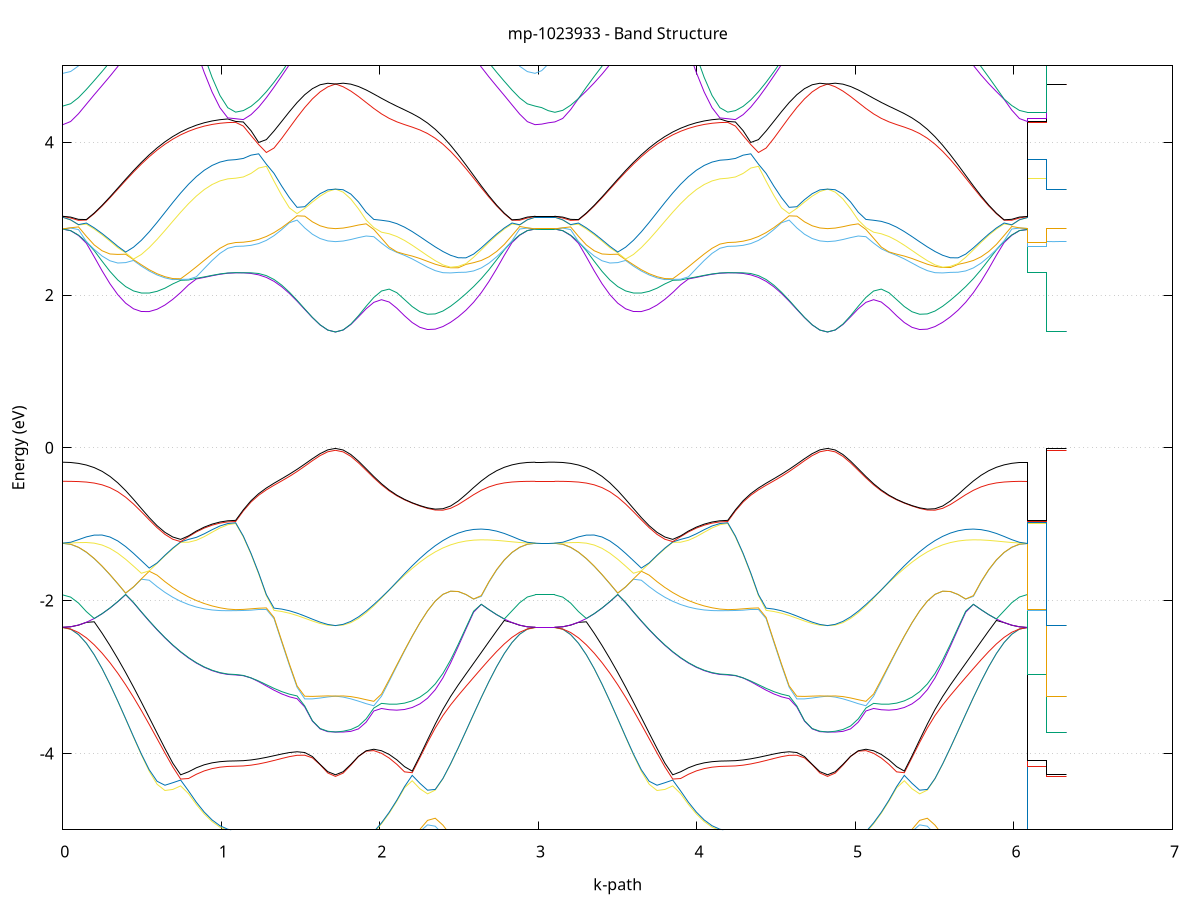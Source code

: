 set title 'mp-1023933 - Band Structure'
set xlabel 'k-path'
set ylabel 'Energy (eV)'
set grid y
set yrange [-5:5]
set terminal png size 800,600
set output 'mp-1023933_bands_gnuplot.png'
plot '-' using 1:2 with lines notitle, '-' using 1:2 with lines notitle, '-' using 1:2 with lines notitle, '-' using 1:2 with lines notitle, '-' using 1:2 with lines notitle, '-' using 1:2 with lines notitle, '-' using 1:2 with lines notitle, '-' using 1:2 with lines notitle, '-' using 1:2 with lines notitle, '-' using 1:2 with lines notitle, '-' using 1:2 with lines notitle, '-' using 1:2 with lines notitle, '-' using 1:2 with lines notitle, '-' using 1:2 with lines notitle, '-' using 1:2 with lines notitle, '-' using 1:2 with lines notitle, '-' using 1:2 with lines notitle, '-' using 1:2 with lines notitle, '-' using 1:2 with lines notitle, '-' using 1:2 with lines notitle, '-' using 1:2 with lines notitle, '-' using 1:2 with lines notitle, '-' using 1:2 with lines notitle, '-' using 1:2 with lines notitle, '-' using 1:2 with lines notitle, '-' using 1:2 with lines notitle, '-' using 1:2 with lines notitle, '-' using 1:2 with lines notitle, '-' using 1:2 with lines notitle, '-' using 1:2 with lines notitle, '-' using 1:2 with lines notitle, '-' using 1:2 with lines notitle, '-' using 1:2 with lines notitle, '-' using 1:2 with lines notitle, '-' using 1:2 with lines notitle, '-' using 1:2 with lines notitle, '-' using 1:2 with lines notitle, '-' using 1:2 with lines notitle, '-' using 1:2 with lines notitle, '-' using 1:2 with lines notitle, '-' using 1:2 with lines notitle, '-' using 1:2 with lines notitle, '-' using 1:2 with lines notitle, '-' using 1:2 with lines notitle, '-' using 1:2 with lines notitle, '-' using 1:2 with lines notitle, '-' using 1:2 with lines notitle, '-' using 1:2 with lines notitle, '-' using 1:2 with lines notitle, '-' using 1:2 with lines notitle, '-' using 1:2 with lines notitle, '-' using 1:2 with lines notitle
0.000000 -38.215791
0.049560 -38.215591
0.099121 -38.214991
0.148681 -38.213991
0.198242 -38.212691
0.247802 -38.210991
0.297362 -38.208991
0.346923 -38.206791
0.396483 -38.204291
0.446044 -38.201691
0.495604 -38.206991
0.545164 -38.221591
0.594725 -38.236091
0.644285 -38.250291
0.693846 -38.263891
0.743406 -38.276491
0.792966 -38.288091
0.842527 -38.298291
0.892087 -38.306891
0.941648 -38.313691
0.991208 -38.318691
1.040769 -38.321791
1.090329 -38.322791
1.090329 -38.322791
1.138752 -38.322391
1.187175 -38.321191
1.235599 -38.319091
1.284022 -38.316291
1.332445 -38.312791
1.380868 -38.308491
1.429291 -38.303591
1.477715 -38.298191
1.526138 -38.292191
1.574561 -38.285991
1.622984 -38.279691
1.671407 -38.274191
1.719831 -38.271691
1.719831 -38.271691
1.768254 -38.273991
1.816677 -38.278191
1.865100 -38.282191
1.913523 -38.284991
1.961947 -38.286291
2.010370 -38.285991
2.058793 -38.283891
2.107216 -38.279991
2.155639 -38.274391
2.204063 -38.267191
2.252486 -38.258591
2.300909 -38.248591
2.349332 -38.237491
2.397756 -38.225591
2.446179 -38.213091
2.494602 -38.200291
2.543025 -38.202191
2.591448 -38.204791
2.639872 -38.207191
2.688295 -38.209291
2.736718 -38.211191
2.785141 -38.212791
2.833564 -38.214091
2.881988 -38.214991
2.930411 -38.215591
2.978834 -38.215791
2.978834 -38.215791
3.020607 -38.215791
3.062379 -38.215791
3.104152 -38.215791
3.104152 -38.215791
3.153713 -38.215591
3.203273 -38.214991
3.252833 -38.213991
3.302394 -38.212691
3.351954 -38.210991
3.401515 -38.208991
3.451075 -38.206791
3.500635 -38.204291
3.550196 -38.201691
3.599756 -38.206991
3.649317 -38.221591
3.698877 -38.236091
3.748437 -38.250291
3.797998 -38.263891
3.847558 -38.276491
3.897119 -38.288091
3.946679 -38.298291
3.996239 -38.306891
4.045800 -38.313691
4.095360 -38.318691
4.144921 -38.321791
4.194481 -38.322791
4.194481 -38.322791
4.242904 -38.322391
4.291327 -38.321191
4.339751 -38.319091
4.388174 -38.316291
4.436597 -38.312791
4.485020 -38.308491
4.533443 -38.303591
4.581867 -38.298191
4.630290 -38.292191
4.678713 -38.285991
4.727136 -38.279691
4.775560 -38.274191
4.823983 -38.271691
4.823983 -38.271691
4.872406 -38.273991
4.920829 -38.278191
4.969252 -38.282191
5.017676 -38.284991
5.066099 -38.286291
5.114522 -38.285991
5.162945 -38.283891
5.211368 -38.279991
5.259792 -38.274391
5.308215 -38.267191
5.356638 -38.258591
5.405061 -38.248591
5.453484 -38.237491
5.501908 -38.225591
5.550331 -38.213091
5.598754 -38.200291
5.647177 -38.202191
5.695601 -38.204791
5.744024 -38.207191
5.792447 -38.209291
5.840870 -38.211191
5.889293 -38.212791
5.937717 -38.214091
5.986140 -38.214991
6.034563 -38.215591
6.082986 -38.215791
6.082986 -38.322791
6.124759 -38.322791
6.166532 -38.322791
6.208304 -38.322791
6.208304 -38.271691
6.250077 -38.271691
6.291850 -38.271691
6.333622 -38.271691
e
0.000000 -38.215791
0.049560 -38.215591
0.099121 -38.214991
0.148681 -38.213991
0.198242 -38.212691
0.247802 -38.210991
0.297362 -38.208991
0.346923 -38.206791
0.396483 -38.204291
0.446044 -38.201691
0.495604 -38.206991
0.545164 -38.221591
0.594725 -38.236091
0.644285 -38.250291
0.693846 -38.263891
0.743406 -38.276491
0.792966 -38.288091
0.842527 -38.298291
0.892087 -38.306891
0.941648 -38.313691
0.991208 -38.318691
1.040769 -38.321791
1.090329 -38.322791
1.090329 -38.322791
1.138752 -38.322391
1.187175 -38.321191
1.235599 -38.319091
1.284022 -38.316291
1.332445 -38.312791
1.380868 -38.308491
1.429291 -38.303591
1.477715 -38.298191
1.526138 -38.292191
1.574561 -38.285991
1.622984 -38.279691
1.671407 -38.274191
1.719831 -38.271691
1.719831 -38.271691
1.768254 -38.273991
1.816677 -38.278191
1.865100 -38.282191
1.913523 -38.284991
1.961947 -38.286291
2.010370 -38.285991
2.058793 -38.283891
2.107216 -38.279991
2.155639 -38.274391
2.204063 -38.267191
2.252486 -38.258591
2.300909 -38.248591
2.349332 -38.237491
2.397756 -38.225591
2.446179 -38.213091
2.494602 -38.200291
2.543025 -38.202191
2.591448 -38.204791
2.639872 -38.207191
2.688295 -38.209291
2.736718 -38.211191
2.785141 -38.212791
2.833564 -38.214091
2.881988 -38.214991
2.930411 -38.215591
2.978834 -38.215791
2.978834 -38.215791
3.020607 -38.215791
3.062379 -38.215791
3.104152 -38.215791
3.104152 -38.215791
3.153713 -38.215591
3.203273 -38.214991
3.252833 -38.213991
3.302394 -38.212691
3.351954 -38.210991
3.401515 -38.208991
3.451075 -38.206791
3.500635 -38.204291
3.550196 -38.201691
3.599756 -38.206991
3.649317 -38.221591
3.698877 -38.236091
3.748437 -38.250291
3.797998 -38.263891
3.847558 -38.276491
3.897119 -38.288091
3.946679 -38.298291
3.996239 -38.306891
4.045800 -38.313691
4.095360 -38.318691
4.144921 -38.321791
4.194481 -38.322791
4.194481 -38.322791
4.242904 -38.322391
4.291327 -38.321191
4.339751 -38.319091
4.388174 -38.316291
4.436597 -38.312791
4.485020 -38.308491
4.533443 -38.303591
4.581867 -38.298191
4.630290 -38.292191
4.678713 -38.285991
4.727136 -38.279691
4.775560 -38.274191
4.823983 -38.271691
4.823983 -38.271691
4.872406 -38.273991
4.920829 -38.278191
4.969252 -38.282191
5.017676 -38.284991
5.066099 -38.286291
5.114522 -38.285991
5.162945 -38.283891
5.211368 -38.279991
5.259792 -38.274391
5.308215 -38.267191
5.356638 -38.258591
5.405061 -38.248591
5.453484 -38.237491
5.501908 -38.225591
5.550331 -38.213091
5.598754 -38.200291
5.647177 -38.202191
5.695601 -38.204791
5.744024 -38.207191
5.792447 -38.209291
5.840870 -38.211191
5.889293 -38.212791
5.937717 -38.214091
5.986140 -38.214991
6.034563 -38.215591
6.082986 -38.215791
6.082986 -38.322791
6.124759 -38.322791
6.166532 -38.322791
6.208304 -38.322791
6.208304 -38.271691
6.250077 -38.271691
6.291850 -38.271691
6.333622 -38.271691
e
0.000000 -38.118391
0.049560 -38.119391
0.099121 -38.122591
0.148681 -38.127791
0.198242 -38.134891
0.247802 -38.143791
0.297362 -38.154191
0.346923 -38.165991
0.396483 -38.178991
0.446044 -38.192691
0.495604 -38.198991
0.545164 -38.196191
0.594725 -38.193391
0.644285 -38.190591
0.693846 -38.187991
0.743406 -38.185491
0.792966 -38.183291
0.842527 -38.181291
0.892087 -38.179591
0.941648 -38.178291
0.991208 -38.177291
1.040769 -38.176691
1.090329 -38.176491
1.090329 -38.176491
1.138752 -38.176391
1.187175 -38.176191
1.235599 -38.175891
1.284022 -38.179991
1.332445 -38.186791
1.380868 -38.194591
1.429291 -38.203291
1.477715 -38.212591
1.526138 -38.222191
1.574561 -38.231591
1.622984 -38.240391
1.671407 -38.247491
1.719831 -38.250591
1.719831 -38.250591
1.768254 -38.247691
1.816677 -38.241391
1.865100 -38.233891
1.913523 -38.225891
1.961947 -38.217791
2.010370 -38.209591
2.058793 -38.201591
2.107216 -38.193691
2.155639 -38.185991
2.204063 -38.183491
2.252486 -38.185991
2.300909 -38.188591
2.349332 -38.191291
2.397756 -38.193991
2.446179 -38.196791
2.494602 -38.199591
2.543025 -38.187491
2.591448 -38.174991
2.639872 -38.163191
2.688295 -38.152191
2.736718 -38.142391
2.785141 -38.134091
2.833564 -38.127291
2.881988 -38.122391
2.930411 -38.119391
2.978834 -38.118391
2.978834 -38.118391
3.020607 -38.118391
3.062379 -38.118391
3.104152 -38.118391
3.104152 -38.118391
3.153713 -38.119391
3.203273 -38.122591
3.252833 -38.127791
3.302394 -38.134891
3.351954 -38.143791
3.401515 -38.154191
3.451075 -38.165991
3.500635 -38.178991
3.550196 -38.192691
3.599756 -38.198991
3.649317 -38.196191
3.698877 -38.193391
3.748437 -38.190591
3.797998 -38.187991
3.847558 -38.185491
3.897119 -38.183291
3.946679 -38.181291
3.996239 -38.179591
4.045800 -38.178291
4.095360 -38.177291
4.144921 -38.176691
4.194481 -38.176491
4.194481 -38.176491
4.242904 -38.176391
4.291327 -38.176191
4.339751 -38.175891
4.388174 -38.179991
4.436597 -38.186791
4.485020 -38.194591
4.533443 -38.203291
4.581867 -38.212591
4.630290 -38.222191
4.678713 -38.231591
4.727136 -38.240391
4.775560 -38.247491
4.823983 -38.250591
4.823983 -38.250591
4.872406 -38.247691
4.920829 -38.241391
4.969252 -38.233891
5.017676 -38.225891
5.066099 -38.217791
5.114522 -38.209591
5.162945 -38.201591
5.211368 -38.193691
5.259792 -38.185991
5.308215 -38.183491
5.356638 -38.185991
5.405061 -38.188591
5.453484 -38.191291
5.501908 -38.193991
5.550331 -38.196791
5.598754 -38.199591
5.647177 -38.187491
5.695601 -38.174991
5.744024 -38.163191
5.792447 -38.152191
5.840870 -38.142391
5.889293 -38.134091
5.937717 -38.127291
5.986140 -38.122391
6.034563 -38.119391
6.082986 -38.118391
6.082986 -38.176491
6.124759 -38.176491
6.166532 -38.176491
6.208304 -38.176491
6.208304 -38.250591
6.250077 -38.250591
6.291850 -38.250591
6.333622 -38.250591
e
0.000000 -38.118391
0.049560 -38.119391
0.099121 -38.122591
0.148681 -38.127791
0.198242 -38.134891
0.247802 -38.143791
0.297362 -38.154191
0.346923 -38.165991
0.396483 -38.178991
0.446044 -38.192691
0.495604 -38.198991
0.545164 -38.196191
0.594725 -38.193391
0.644285 -38.190591
0.693846 -38.187991
0.743406 -38.185491
0.792966 -38.183291
0.842527 -38.181291
0.892087 -38.179591
0.941648 -38.178291
0.991208 -38.177291
1.040769 -38.176691
1.090329 -38.176491
1.090329 -38.176491
1.138752 -38.176391
1.187175 -38.176191
1.235599 -38.175891
1.284022 -38.179991
1.332445 -38.186791
1.380868 -38.194591
1.429291 -38.203291
1.477715 -38.212591
1.526138 -38.222191
1.574561 -38.231591
1.622984 -38.240391
1.671407 -38.247491
1.719831 -38.250591
1.719831 -38.250591
1.768254 -38.247691
1.816677 -38.241391
1.865100 -38.233891
1.913523 -38.225891
1.961947 -38.217791
2.010370 -38.209591
2.058793 -38.201591
2.107216 -38.193691
2.155639 -38.185991
2.204063 -38.183491
2.252486 -38.185991
2.300909 -38.188591
2.349332 -38.191291
2.397756 -38.193991
2.446179 -38.196791
2.494602 -38.199591
2.543025 -38.187491
2.591448 -38.174991
2.639872 -38.163191
2.688295 -38.152191
2.736718 -38.142391
2.785141 -38.134091
2.833564 -38.127291
2.881988 -38.122391
2.930411 -38.119391
2.978834 -38.118391
2.978834 -38.118391
3.020607 -38.118391
3.062379 -38.118391
3.104152 -38.118391
3.104152 -38.118391
3.153713 -38.119391
3.203273 -38.122591
3.252833 -38.127791
3.302394 -38.134891
3.351954 -38.143791
3.401515 -38.154191
3.451075 -38.165991
3.500635 -38.178991
3.550196 -38.192691
3.599756 -38.198991
3.649317 -38.196191
3.698877 -38.193391
3.748437 -38.190591
3.797998 -38.187991
3.847558 -38.185491
3.897119 -38.183291
3.946679 -38.181291
3.996239 -38.179591
4.045800 -38.178291
4.095360 -38.177291
4.144921 -38.176691
4.194481 -38.176491
4.194481 -38.176491
4.242904 -38.176391
4.291327 -38.176191
4.339751 -38.175891
4.388174 -38.179991
4.436597 -38.186791
4.485020 -38.194591
4.533443 -38.203291
4.581867 -38.212591
4.630290 -38.222191
4.678713 -38.231591
4.727136 -38.240391
4.775560 -38.247491
4.823983 -38.250591
4.823983 -38.250591
4.872406 -38.247691
4.920829 -38.241391
4.969252 -38.233891
5.017676 -38.225891
5.066099 -38.217791
5.114522 -38.209591
5.162945 -38.201591
5.211368 -38.193691
5.259792 -38.185991
5.308215 -38.183491
5.356638 -38.185991
5.405061 -38.188591
5.453484 -38.191291
5.501908 -38.193991
5.550331 -38.196791
5.598754 -38.199591
5.647177 -38.187491
5.695601 -38.174991
5.744024 -38.163191
5.792447 -38.152191
5.840870 -38.142391
5.889293 -38.134091
5.937717 -38.127291
5.986140 -38.122391
6.034563 -38.119391
6.082986 -38.118391
6.082986 -38.176491
6.124759 -38.176491
6.166532 -38.176491
6.208304 -38.176491
6.208304 -38.250591
6.250077 -38.250591
6.291850 -38.250591
6.333622 -38.250591
e
0.000000 -38.118391
0.049560 -38.118591
0.099121 -38.119391
0.148681 -38.120591
0.198242 -38.122291
0.247802 -38.124291
0.297362 -38.126791
0.346923 -38.129591
0.396483 -38.132691
0.446044 -38.135891
0.495604 -38.139291
0.545164 -38.142791
0.594725 -38.146291
0.644285 -38.149691
0.693846 -38.152891
0.743406 -38.155991
0.792966 -38.158791
0.842527 -38.161191
0.892087 -38.163291
0.941648 -38.164891
0.991208 -38.166191
1.040769 -38.166891
1.090329 -38.167091
1.090329 -38.167091
1.138752 -38.167991
1.187175 -38.170391
1.235599 -38.174491
1.284022 -38.175491
1.332445 -38.175091
1.380868 -38.174491
1.429291 -38.173891
1.477715 -38.173391
1.526138 -38.172791
1.574561 -38.172291
1.622984 -38.171891
1.671407 -38.171691
1.719831 -38.171591
1.719831 -38.171591
1.768254 -38.171691
1.816677 -38.171991
1.865100 -38.172591
1.913523 -38.173391
1.961947 -38.174391
2.010370 -38.175791
2.058793 -38.177291
2.107216 -38.179191
2.155639 -38.181191
2.204063 -38.178691
2.252486 -38.171591
2.300909 -38.164891
2.349332 -38.158591
2.397756 -38.152691
2.446179 -38.147291
2.494602 -38.142291
2.543025 -38.137691
2.591448 -38.133691
2.639872 -38.130091
2.688295 -38.126991
2.736718 -38.124291
2.785141 -38.122191
2.833564 -38.120491
2.881988 -38.119291
2.930411 -38.118591
2.978834 -38.118391
2.978834 -38.118391
3.020607 -38.118391
3.062379 -38.118391
3.104152 -38.118391
3.104152 -38.118391
3.153713 -38.118591
3.203273 -38.119391
3.252833 -38.120591
3.302394 -38.122291
3.351954 -38.124291
3.401515 -38.126791
3.451075 -38.129591
3.500635 -38.132691
3.550196 -38.135891
3.599756 -38.139291
3.649317 -38.142791
3.698877 -38.146291
3.748437 -38.149691
3.797998 -38.152891
3.847558 -38.155991
3.897119 -38.158791
3.946679 -38.161191
3.996239 -38.163291
4.045800 -38.164891
4.095360 -38.166191
4.144921 -38.166891
4.194481 -38.167091
4.194481 -38.167091
4.242904 -38.167991
4.291327 -38.170391
4.339751 -38.174491
4.388174 -38.175491
4.436597 -38.175091
4.485020 -38.174491
4.533443 -38.173891
4.581867 -38.173391
4.630290 -38.172791
4.678713 -38.172291
4.727136 -38.171891
4.775560 -38.171691
4.823983 -38.171591
4.823983 -38.171591
4.872406 -38.171691
4.920829 -38.171991
4.969252 -38.172591
5.017676 -38.173391
5.066099 -38.174391
5.114522 -38.175791
5.162945 -38.177291
5.211368 -38.179191
5.259792 -38.181191
5.308215 -38.178691
5.356638 -38.171591
5.405061 -38.164891
5.453484 -38.158591
5.501908 -38.152691
5.550331 -38.147291
5.598754 -38.142291
5.647177 -38.137691
5.695601 -38.133691
5.744024 -38.130091
5.792447 -38.126991
5.840870 -38.124291
5.889293 -38.122191
5.937717 -38.120491
5.986140 -38.119291
6.034563 -38.118591
6.082986 -38.118391
6.082986 -38.167091
6.124759 -38.167091
6.166532 -38.167091
6.208304 -38.167091
6.208304 -38.171591
6.250077 -38.171591
6.291850 -38.171591
6.333622 -38.171591
e
0.000000 -38.118391
0.049560 -38.118591
0.099121 -38.119391
0.148681 -38.120591
0.198242 -38.122291
0.247802 -38.124291
0.297362 -38.126791
0.346923 -38.129591
0.396483 -38.132691
0.446044 -38.135891
0.495604 -38.139291
0.545164 -38.142791
0.594725 -38.146291
0.644285 -38.149691
0.693846 -38.152891
0.743406 -38.155991
0.792966 -38.158791
0.842527 -38.161191
0.892087 -38.163291
0.941648 -38.164891
0.991208 -38.166191
1.040769 -38.166891
1.090329 -38.167091
1.090329 -38.167091
1.138752 -38.167991
1.187175 -38.170391
1.235599 -38.174491
1.284022 -38.175491
1.332445 -38.175091
1.380868 -38.174491
1.429291 -38.173891
1.477715 -38.173391
1.526138 -38.172791
1.574561 -38.172291
1.622984 -38.171891
1.671407 -38.171691
1.719831 -38.171591
1.719831 -38.171591
1.768254 -38.171691
1.816677 -38.171991
1.865100 -38.172591
1.913523 -38.173391
1.961947 -38.174391
2.010370 -38.175791
2.058793 -38.177291
2.107216 -38.179191
2.155639 -38.181191
2.204063 -38.178691
2.252486 -38.171591
2.300909 -38.164891
2.349332 -38.158591
2.397756 -38.152691
2.446179 -38.147291
2.494602 -38.142291
2.543025 -38.137691
2.591448 -38.133691
2.639872 -38.130091
2.688295 -38.126991
2.736718 -38.124291
2.785141 -38.122191
2.833564 -38.120491
2.881988 -38.119291
2.930411 -38.118591
2.978834 -38.118391
2.978834 -38.118391
3.020607 -38.118391
3.062379 -38.118391
3.104152 -38.118391
3.104152 -38.118391
3.153713 -38.118591
3.203273 -38.119391
3.252833 -38.120591
3.302394 -38.122291
3.351954 -38.124291
3.401515 -38.126791
3.451075 -38.129591
3.500635 -38.132691
3.550196 -38.135891
3.599756 -38.139291
3.649317 -38.142791
3.698877 -38.146291
3.748437 -38.149691
3.797998 -38.152891
3.847558 -38.155991
3.897119 -38.158791
3.946679 -38.161191
3.996239 -38.163291
4.045800 -38.164891
4.095360 -38.166191
4.144921 -38.166891
4.194481 -38.167091
4.194481 -38.167091
4.242904 -38.167991
4.291327 -38.170391
4.339751 -38.174491
4.388174 -38.175491
4.436597 -38.175091
4.485020 -38.174491
4.533443 -38.173891
4.581867 -38.173391
4.630290 -38.172791
4.678713 -38.172291
4.727136 -38.171891
4.775560 -38.171691
4.823983 -38.171591
4.823983 -38.171591
4.872406 -38.171691
4.920829 -38.171991
4.969252 -38.172591
5.017676 -38.173391
5.066099 -38.174391
5.114522 -38.175791
5.162945 -38.177291
5.211368 -38.179191
5.259792 -38.181191
5.308215 -38.178691
5.356638 -38.171591
5.405061 -38.164891
5.453484 -38.158591
5.501908 -38.152691
5.550331 -38.147291
5.598754 -38.142291
5.647177 -38.137691
5.695601 -38.133691
5.744024 -38.130091
5.792447 -38.126991
5.840870 -38.124291
5.889293 -38.122191
5.937717 -38.120491
5.986140 -38.119291
6.034563 -38.118591
6.082986 -38.118391
6.082986 -38.167091
6.124759 -38.167091
6.166532 -38.167091
6.208304 -38.167091
6.208304 -38.171591
6.250077 -38.171591
6.291850 -38.171591
6.333622 -38.171591
e
0.000000 -14.650691
0.049560 -14.643191
0.099121 -14.620791
0.148681 -14.583591
0.198242 -14.531991
0.247802 -14.466591
0.297362 -14.387991
0.346923 -14.297091
0.396483 -14.194991
0.446044 -14.082691
0.495604 -13.961891
0.545164 -13.834191
0.594725 -13.701491
0.644285 -13.566091
0.693846 -13.430591
0.743406 -13.297991
0.792966 -13.171491
0.842527 -13.054991
0.892087 -12.952091
0.941648 -12.866791
0.991208 -12.802691
1.040769 -12.762891
1.090329 -12.749391
1.090329 -12.749391
1.138752 -12.746091
1.187175 -12.736191
1.235599 -12.720091
1.284022 -12.698391
1.332445 -12.671991
1.380868 -12.641891
1.429291 -12.609591
1.477715 -12.576391
1.526138 -12.544391
1.574561 -12.515391
1.622984 -12.491691
1.671407 -12.475591
1.719831 -12.469391
1.719831 -12.469391
1.768254 -12.476391
1.816677 -12.497291
1.865100 -12.533591
1.913523 -12.585991
1.961947 -12.654491
2.010370 -12.738591
2.058793 -12.836791
2.107216 -12.947391
2.155639 -13.067991
2.204063 -13.196191
2.252486 -13.329391
2.300909 -13.465191
2.349332 -13.601091
2.397756 -13.735091
2.446179 -13.864991
2.494602 -13.989291
2.543025 -14.106091
2.591448 -14.214191
2.639872 -14.312391
2.688295 -14.399491
2.736718 -14.474691
2.785141 -14.537291
2.833564 -14.586591
2.881988 -14.622091
2.930411 -14.643591
2.978834 -14.650691
2.978834 -14.650691
3.020607 -14.650691
3.062379 -14.650691
3.104152 -14.650691
3.104152 -14.650691
3.153713 -14.643191
3.203273 -14.620791
3.252833 -14.583591
3.302394 -14.531991
3.351954 -14.466591
3.401515 -14.387991
3.451075 -14.297091
3.500635 -14.194991
3.550196 -14.082691
3.599756 -13.961891
3.649317 -13.834191
3.698877 -13.701491
3.748437 -13.566091
3.797998 -13.430591
3.847558 -13.297991
3.897119 -13.171491
3.946679 -13.054991
3.996239 -12.952091
4.045800 -12.866791
4.095360 -12.802691
4.144921 -12.762891
4.194481 -12.749391
4.194481 -12.749391
4.242904 -12.746091
4.291327 -12.736191
4.339751 -12.720091
4.388174 -12.698391
4.436597 -12.671991
4.485020 -12.641891
4.533443 -12.609591
4.581867 -12.576391
4.630290 -12.544391
4.678713 -12.515391
4.727136 -12.491691
4.775560 -12.475591
4.823983 -12.469391
4.823983 -12.469391
4.872406 -12.476391
4.920829 -12.497291
4.969252 -12.533591
5.017676 -12.585991
5.066099 -12.654491
5.114522 -12.738591
5.162945 -12.836791
5.211368 -12.947391
5.259792 -13.067991
5.308215 -13.196191
5.356638 -13.329391
5.405061 -13.465191
5.453484 -13.601091
5.501908 -13.735091
5.550331 -13.864991
5.598754 -13.989291
5.647177 -14.106091
5.695601 -14.214191
5.744024 -14.312391
5.792447 -14.399491
5.840870 -14.474691
5.889293 -14.537291
5.937717 -14.586591
5.986140 -14.622091
6.034563 -14.643591
6.082986 -14.650691
6.082986 -12.749391
6.124759 -12.749391
6.166532 -12.749391
6.208304 -12.749391
6.208304 -12.469391
6.250077 -12.469391
6.291850 -12.469391
6.333622 -12.469391
e
0.000000 -14.635491
0.049560 -14.627991
0.099121 -14.605591
0.148681 -14.568391
0.198242 -14.516891
0.247802 -14.451491
0.297362 -14.372991
0.346923 -14.282191
0.396483 -14.180191
0.446044 -14.068191
0.495604 -13.947591
0.545164 -13.820191
0.594725 -13.687791
0.644285 -13.552891
0.693846 -13.417991
0.743406 -13.286091
0.792966 -13.160491
0.842527 -13.044791
0.892087 -12.942891
0.941648 -12.858691
0.991208 -12.795491
1.040769 -12.756391
1.090329 -12.743091
1.090329 -12.743091
1.138752 -12.739791
1.187175 -12.729991
1.235599 -12.714091
1.284022 -12.692591
1.332445 -12.666491
1.380868 -12.636791
1.429291 -12.604791
1.477715 -12.572191
1.526138 -12.540791
1.574561 -12.512591
1.622984 -12.489691
1.671407 -12.474591
1.719831 -12.469391
1.719831 -12.469391
1.768254 -12.475191
1.816677 -12.494891
1.865100 -12.529891
1.913523 -12.580991
1.961947 -12.648291
2.010370 -12.731191
2.058793 -12.828291
2.107216 -12.937691
2.155639 -13.057391
2.204063 -13.184691
2.252486 -13.317191
2.300909 -13.452291
2.349332 -13.587791
2.397756 -13.721291
2.446179 -13.850891
2.494602 -13.974891
2.543025 -14.091491
2.591448 -14.199391
2.639872 -14.297491
2.688295 -14.384491
2.736718 -14.459691
2.785141 -14.522191
2.833564 -14.571391
2.881988 -14.606891
2.930411 -14.628391
2.978834 -14.635491
2.978834 -14.635491
3.020607 -14.635491
3.062379 -14.635491
3.104152 -14.635491
3.104152 -14.635491
3.153713 -14.627991
3.203273 -14.605591
3.252833 -14.568391
3.302394 -14.516891
3.351954 -14.451491
3.401515 -14.372991
3.451075 -14.282191
3.500635 -14.180191
3.550196 -14.068191
3.599756 -13.947591
3.649317 -13.820191
3.698877 -13.687791
3.748437 -13.552891
3.797998 -13.417991
3.847558 -13.286091
3.897119 -13.160491
3.946679 -13.044791
3.996239 -12.942891
4.045800 -12.858691
4.095360 -12.795491
4.144921 -12.756391
4.194481 -12.743091
4.194481 -12.743091
4.242904 -12.739791
4.291327 -12.729991
4.339751 -12.714091
4.388174 -12.692591
4.436597 -12.666491
4.485020 -12.636791
4.533443 -12.604791
4.581867 -12.572191
4.630290 -12.540791
4.678713 -12.512591
4.727136 -12.489691
4.775560 -12.474591
4.823983 -12.469391
4.823983 -12.469391
4.872406 -12.475191
4.920829 -12.494891
4.969252 -12.529891
5.017676 -12.580991
5.066099 -12.648291
5.114522 -12.731191
5.162945 -12.828291
5.211368 -12.937691
5.259792 -13.057391
5.308215 -13.184691
5.356638 -13.317191
5.405061 -13.452391
5.453484 -13.587791
5.501908 -13.721291
5.550331 -13.850891
5.598754 -13.974891
5.647177 -14.091491
5.695601 -14.199391
5.744024 -14.297491
5.792447 -14.384491
5.840870 -14.459691
5.889293 -14.522191
5.937717 -14.571391
5.986140 -14.606891
6.034563 -14.628391
6.082986 -14.635491
6.082986 -12.743091
6.124759 -12.743091
6.166532 -12.743091
6.208304 -12.743091
6.208304 -12.469391
6.250077 -12.469391
6.291850 -12.469391
6.333622 -12.469391
e
0.000000 -13.431091
0.049560 -13.427291
0.099121 -13.415891
0.148681 -13.397091
0.198242 -13.370991
0.247802 -13.337891
0.297362 -13.298191
0.346923 -13.252391
0.396483 -13.200991
0.446044 -13.144691
0.495604 -13.084391
0.545164 -13.020991
0.594725 -12.955491
0.644285 -12.889291
0.693846 -12.823591
0.743406 -12.759991
0.792966 -12.700091
0.842527 -12.645591
0.892087 -12.597991
0.941648 -12.558991
0.991208 -12.529991
1.040769 -12.512091
1.090329 -12.505991
1.090329 -12.505991
1.138752 -12.503891
1.187175 -12.497891
1.235599 -12.487991
1.284022 -12.474791
1.332445 -12.458791
1.380868 -12.440691
1.429291 -12.421391
1.477715 -12.401791
1.526138 -12.383091
1.574561 -12.366391
1.622984 -12.352891
1.671407 -12.343791
1.719831 -12.340191
1.719831 -12.340191
1.768254 -12.344191
1.816677 -12.355391
1.865100 -12.374291
1.913523 -12.401091
1.961947 -12.435691
2.010370 -12.477691
2.058793 -12.526491
2.107216 -12.580991
2.155639 -12.640391
2.204063 -12.703491
2.252486 -12.769191
2.300909 -12.836391
2.349332 -12.903791
2.397756 -12.970391
2.446179 -13.035291
2.494602 -13.097491
2.543025 -13.156091
2.591448 -13.210491
2.639872 -13.259991
2.688295 -13.303991
2.736718 -13.341991
2.785141 -13.373691
2.833564 -13.398591
2.881988 -13.416591
2.930411 -13.427491
2.978834 -13.431091
2.978834 -13.431091
3.020607 -13.431091
3.062379 -13.431091
3.104152 -13.431091
3.104152 -13.431091
3.153713 -13.427291
3.203273 -13.415891
3.252833 -13.397091
3.302394 -13.370991
3.351954 -13.337891
3.401515 -13.298191
3.451075 -13.252391
3.500635 -13.200991
3.550196 -13.144691
3.599756 -13.084391
3.649317 -13.020991
3.698877 -12.955491
3.748437 -12.889291
3.797998 -12.823591
3.847558 -12.759991
3.897119 -12.700091
3.946679 -12.645591
3.996239 -12.597991
4.045800 -12.558991
4.095360 -12.529991
4.144921 -12.512091
4.194481 -12.505991
4.194481 -12.505991
4.242904 -12.503891
4.291327 -12.497891
4.339751 -12.487991
4.388174 -12.474791
4.436597 -12.458791
4.485020 -12.440691
4.533443 -12.421391
4.581867 -12.401791
4.630290 -12.383091
4.678713 -12.366391
4.727136 -12.352891
4.775560 -12.343791
4.823983 -12.340191
4.823983 -12.340191
4.872406 -12.344091
4.920829 -12.355391
4.969252 -12.374291
5.017676 -12.401091
5.066099 -12.435691
5.114522 -12.477691
5.162945 -12.526491
5.211368 -12.580991
5.259792 -12.640391
5.308215 -12.703491
5.356638 -12.769191
5.405061 -12.836391
5.453484 -12.903791
5.501908 -12.970391
5.550331 -13.035291
5.598754 -13.097491
5.647177 -13.156091
5.695601 -13.210491
5.744024 -13.259991
5.792447 -13.303991
5.840870 -13.341991
5.889293 -13.373691
5.937717 -13.398591
5.986140 -13.416591
6.034563 -13.427491
6.082986 -13.431091
6.082986 -12.505991
6.124759 -12.505991
6.166532 -12.505991
6.208304 -12.505991
6.208304 -12.340191
6.250077 -12.340191
6.291850 -12.340191
6.333622 -12.340191
e
0.000000 -13.403791
0.049560 -13.400091
0.099121 -13.388791
0.148681 -13.370291
0.198242 -13.344591
0.247802 -13.311991
0.297362 -13.272891
0.346923 -13.227891
0.396483 -13.177291
0.446044 -13.121991
0.495604 -13.062691
0.545164 -13.000391
0.594725 -12.936191
0.644285 -12.871291
0.693846 -12.807091
0.743406 -12.744991
0.792966 -12.686691
0.842527 -12.633691
0.892087 -12.587691
0.941648 -12.550191
0.991208 -12.522491
1.040769 -12.505491
1.090329 -12.499691
1.090329 -12.499691
1.138752 -12.497691
1.187175 -12.491791
1.235599 -12.482091
1.284022 -12.469091
1.332445 -12.453391
1.380868 -12.435591
1.429291 -12.416691
1.477715 -12.397691
1.526138 -12.379591
1.574561 -12.363591
1.622984 -12.350891
1.671407 -12.342791
1.719831 -12.340191
1.719831 -12.340191
1.768254 -12.342991
1.816677 -12.352991
1.865100 -12.370591
1.913523 -12.395991
1.961947 -12.429091
2.010370 -12.469591
2.058793 -12.516791
2.107216 -12.569791
2.155639 -12.627691
2.204063 -12.689291
2.252486 -12.753491
2.300909 -12.819291
2.349332 -12.885291
2.397756 -12.950691
2.446179 -13.014391
2.494602 -13.075491
2.543025 -13.133191
2.591448 -13.186691
2.639872 -13.235391
2.688295 -13.278591
2.736718 -13.316091
2.785141 -13.347191
2.833564 -13.371791
2.881988 -13.389491
2.930411 -13.400191
2.978834 -13.403791
2.978834 -13.403791
3.020607 -13.403791
3.062379 -13.403791
3.104152 -13.403791
3.104152 -13.403791
3.153713 -13.400091
3.203273 -13.388791
3.252833 -13.370291
3.302394 -13.344591
3.351954 -13.311991
3.401515 -13.272891
3.451075 -13.227891
3.500635 -13.177291
3.550196 -13.121991
3.599756 -13.062691
3.649317 -13.000391
3.698877 -12.936191
3.748437 -12.871291
3.797998 -12.807091
3.847558 -12.744991
3.897119 -12.686691
3.946679 -12.633691
3.996239 -12.587691
4.045800 -12.550191
4.095360 -12.522491
4.144921 -12.505491
4.194481 -12.499691
4.194481 -12.499691
4.242904 -12.497691
4.291327 -12.491791
4.339751 -12.482091
4.388174 -12.469091
4.436597 -12.453291
4.485020 -12.435591
4.533443 -12.416691
4.581867 -12.397691
4.630290 -12.379591
4.678713 -12.363591
4.727136 -12.350891
4.775560 -12.342791
4.823983 -12.340191
4.823983 -12.340191
4.872406 -12.342991
4.920829 -12.352991
4.969252 -12.370591
5.017676 -12.395991
5.066099 -12.429091
5.114522 -12.469591
5.162945 -12.516791
5.211368 -12.569791
5.259792 -12.627691
5.308215 -12.689291
5.356638 -12.753491
5.405061 -12.819291
5.453484 -12.885291
5.501908 -12.950691
5.550331 -13.014391
5.598754 -13.075491
5.647177 -13.133191
5.695601 -13.186691
5.744024 -13.235391
5.792447 -13.278591
5.840870 -13.316091
5.889293 -13.347191
5.937717 -13.371791
5.986140 -13.389491
6.034563 -13.400191
6.082986 -13.403791
6.082986 -12.499691
6.124759 -12.499691
6.166532 -12.499691
6.208304 -12.499691
6.208304 -12.340191
6.250077 -12.340191
6.291850 -12.340191
6.333622 -12.340191
e
0.000000 -6.162291
0.049560 -6.152591
0.099121 -6.123391
0.148681 -6.075191
0.198242 -6.008691
0.247802 -5.924991
0.297362 -5.825591
0.346923 -5.712691
0.396483 -5.589191
0.446044 -5.459791
0.495604 -5.331691
0.545164 -5.218391
0.594725 -5.148391
0.644285 -5.167791
0.693846 -5.286591
0.743406 -5.454991
0.792966 -5.633491
0.842527 -5.802991
0.892087 -5.953191
0.941648 -6.077191
0.991208 -6.169691
1.040769 -6.226891
1.090329 -6.246291
1.090329 -6.246291
1.138752 -6.236891
1.187175 -6.208791
1.235599 -6.162491
1.284022 -6.098491
1.332445 -6.017691
1.380868 -5.921291
1.429291 -5.811091
1.477715 -5.689391
1.526138 -5.559891
1.574561 -5.428591
1.622984 -5.306391
1.671407 -5.279791
1.719831 -5.287491
1.719831 -5.287491
1.768254 -5.278791
1.816677 -5.275791
1.865100 -5.346591
1.913523 -5.401091
1.961947 -5.429691
2.010370 -5.428491
2.058793 -5.396891
2.107216 -5.335791
2.155639 -5.248491
2.204063 -5.140191
2.252486 -5.023191
2.300909 -4.935691
2.349332 -4.953191
2.397756 -5.059591
2.446179 -5.194691
2.494602 -5.335991
2.543025 -5.474991
2.591448 -5.607091
2.639872 -5.729291
2.688295 -5.839291
2.736718 -5.935091
2.785141 -6.015491
2.833564 -6.079091
2.881988 -6.125091
2.930411 -6.152991
2.978834 -6.162291
2.978834 -6.162291
3.020607 -6.162291
3.062379 -6.162291
3.104152 -6.162291
3.104152 -6.162291
3.153713 -6.152591
3.203273 -6.123391
3.252833 -6.075191
3.302394 -6.008691
3.351954 -5.924991
3.401515 -5.825591
3.451075 -5.712691
3.500635 -5.589191
3.550196 -5.459791
3.599756 -5.331691
3.649317 -5.218391
3.698877 -5.148391
3.748437 -5.167791
3.797998 -5.286591
3.847558 -5.454991
3.897119 -5.633491
3.946679 -5.802991
3.996239 -5.953191
4.045800 -6.077191
4.095360 -6.169791
4.144921 -6.226891
4.194481 -6.246291
4.194481 -6.246291
4.242904 -6.236891
4.291327 -6.208791
4.339751 -6.162491
4.388174 -6.098491
4.436597 -6.017691
4.485020 -5.921291
4.533443 -5.811091
4.581867 -5.689391
4.630290 -5.559891
4.678713 -5.428591
4.727136 -5.306391
4.775560 -5.279791
4.823983 -5.287491
4.823983 -5.287491
4.872406 -5.278791
4.920829 -5.275791
4.969252 -5.346591
5.017676 -5.401091
5.066099 -5.429691
5.114522 -5.428491
5.162945 -5.396791
5.211368 -5.335791
5.259792 -5.248491
5.308215 -5.140191
5.356638 -5.023191
5.405061 -4.935691
5.453484 -4.953191
5.501908 -5.059591
5.550331 -5.194691
5.598754 -5.335991
5.647177 -5.474991
5.695601 -5.607191
5.744024 -5.729291
5.792447 -5.839291
5.840870 -5.935091
5.889293 -6.015491
5.937717 -6.079091
5.986140 -6.125091
6.034563 -6.152991
6.082986 -6.162291
6.082986 -6.246291
6.124759 -6.246291
6.166532 -6.246291
6.208304 -6.246291
6.208304 -5.287491
6.250077 -5.287491
6.291850 -5.287491
6.333622 -5.287491
e
0.000000 -6.032091
0.049560 -6.022291
0.099121 -5.993091
0.148681 -5.944891
0.198242 -5.878391
0.247802 -5.794791
0.297362 -5.695691
0.346923 -5.583391
0.396483 -5.461091
0.446044 -5.333891
0.495604 -5.210091
0.545164 -5.106091
0.594725 -5.056591
0.644285 -5.107491
0.693846 -5.248491
0.743406 -5.426491
0.792966 -5.608891
0.842527 -5.779991
0.892087 -5.930991
0.941648 -6.055291
0.991208 -6.147891
1.040769 -6.205091
1.090329 -6.224491
1.090329 -6.224491
1.138752 -6.215091
1.187175 -6.187191
1.235599 -6.141191
1.284022 -6.077591
1.332445 -5.997291
1.380868 -5.901791
1.429291 -5.792791
1.477715 -5.672691
1.526138 -5.545491
1.574561 -5.417191
1.622984 -5.298991
1.671407 -5.265991
1.719831 -5.273491
1.719831 -5.273491
1.768254 -5.264991
1.816677 -5.273091
1.865100 -5.342191
1.913523 -5.395391
1.961947 -5.422991
2.010370 -5.420991
2.058793 -5.388291
2.107216 -5.325891
2.155639 -5.236091
2.204063 -5.123091
2.252486 -4.995091
2.300909 -4.876891
2.349332 -4.848891
2.397756 -4.939191
2.446179 -5.069891
2.494602 -5.209091
2.543025 -5.346791
2.591448 -5.477991
2.639872 -5.599591
2.688295 -5.709191
2.736718 -5.804891
2.785141 -5.885191
2.833564 -5.948791
2.881988 -5.994891
2.930411 -6.022791
2.978834 -6.032091
2.978834 -6.032091
3.020607 -6.032091
3.062379 -6.032091
3.104152 -6.032091
3.104152 -6.032091
3.153713 -6.022291
3.203273 -5.993091
3.252833 -5.944891
3.302394 -5.878391
3.351954 -5.794791
3.401515 -5.695691
3.451075 -5.583391
3.500635 -5.461091
3.550196 -5.333891
3.599756 -5.210091
3.649317 -5.106091
3.698877 -5.056591
3.748437 -5.107491
3.797998 -5.248491
3.847558 -5.426491
3.897119 -5.608891
3.946679 -5.779991
3.996239 -5.930991
4.045800 -6.055291
4.095360 -6.147891
4.144921 -6.205091
4.194481 -6.224491
4.194481 -6.224491
4.242904 -6.215091
4.291327 -6.187191
4.339751 -6.141191
4.388174 -6.077591
4.436597 -5.997291
4.485020 -5.901791
4.533443 -5.792791
4.581867 -5.672691
4.630290 -5.545491
4.678713 -5.417191
4.727136 -5.298991
4.775560 -5.265991
4.823983 -5.273491
4.823983 -5.273491
4.872406 -5.264991
4.920829 -5.273091
4.969252 -5.342191
5.017676 -5.395391
5.066099 -5.422991
5.114522 -5.420991
5.162945 -5.388291
5.211368 -5.325891
5.259792 -5.236091
5.308215 -5.123091
5.356638 -4.995091
5.405061 -4.876891
5.453484 -4.848891
5.501908 -4.939191
5.550331 -5.069891
5.598754 -5.209091
5.647177 -5.346791
5.695601 -5.477991
5.744024 -5.599591
5.792447 -5.709191
5.840870 -5.804891
5.889293 -5.885191
5.937717 -5.948791
5.986140 -5.994891
6.034563 -6.022791
6.082986 -6.032091
6.082986 -6.224491
6.124759 -6.224491
6.166532 -6.224491
6.208304 -6.224491
6.208304 -5.273491
6.250077 -5.273491
6.291850 -5.273491
6.333622 -5.273491
e
0.000000 -2.357291
0.049560 -2.374291
0.099121 -2.445291
0.148681 -2.559091
0.198242 -2.710091
0.247802 -2.891491
0.297362 -3.096491
0.346923 -3.318391
0.396483 -3.550691
0.446044 -3.786991
0.495604 -4.018991
0.545164 -4.233691
0.594725 -4.403991
0.644285 -4.485791
0.693846 -4.471991
0.743406 -4.425591
0.792966 -4.527191
0.842527 -4.668891
0.892087 -4.792291
0.941648 -4.892191
0.991208 -4.965491
1.040769 -5.010291
1.090329 -5.025291
1.090329 -5.025291
1.138752 -5.026491
1.187175 -5.030191
1.235599 -5.037191
1.284022 -5.048391
1.332445 -5.064791
1.380868 -5.086991
1.429291 -5.118791
1.477715 -5.154891
1.526138 -5.192491
1.574561 -5.228491
1.622984 -5.258691
1.671407 -5.213191
1.719831 -5.177491
1.719831 -5.177491
1.768254 -5.207791
1.816677 -5.250791
1.865100 -5.202391
1.913523 -5.131591
1.961947 -5.037991
2.010370 -4.921691
2.058793 -4.783691
2.107216 -4.625491
2.155639 -4.450291
2.204063 -4.358291
2.252486 -4.462991
2.300909 -4.529791
2.349332 -4.479891
2.397756 -4.332391
2.446179 -4.141191
2.494602 -3.930291
2.543025 -3.710591
2.591448 -3.488591
2.639872 -3.269891
2.688295 -3.060291
2.736718 -2.865891
2.785141 -2.693291
2.833564 -2.549491
2.881988 -2.440891
2.930411 -2.373191
2.978834 -2.357291
2.978834 -2.357291
3.020607 -2.357291
3.062379 -2.357291
3.104152 -2.357291
3.104152 -2.357291
3.153713 -2.374291
3.203273 -2.445291
3.252833 -2.559091
3.302394 -2.710091
3.351954 -2.891491
3.401515 -3.096491
3.451075 -3.318391
3.500635 -3.550791
3.550196 -3.786991
3.599756 -4.018991
3.649317 -4.233691
3.698877 -4.403991
3.748437 -4.485791
3.797998 -4.471991
3.847558 -4.425591
3.897119 -4.527191
3.946679 -4.668891
3.996239 -4.792291
4.045800 -4.892191
4.095360 -4.965491
4.144921 -5.010291
4.194481 -5.025291
4.194481 -5.025291
4.242904 -5.026491
4.291327 -5.030191
4.339751 -5.037191
4.388174 -5.048391
4.436597 -5.064791
4.485020 -5.086991
4.533443 -5.118791
4.581867 -5.154891
4.630290 -5.192491
4.678713 -5.228491
4.727136 -5.258691
4.775560 -5.213191
4.823983 -5.177491
4.823983 -5.177491
4.872406 -5.207791
4.920829 -5.250791
4.969252 -5.202391
5.017676 -5.131491
5.066099 -5.037991
5.114522 -4.921691
5.162945 -4.783691
5.211368 -4.625491
5.259792 -4.450291
5.308215 -4.358291
5.356638 -4.462991
5.405061 -4.529791
5.453484 -4.479891
5.501908 -4.332391
5.550331 -4.141191
5.598754 -3.930291
5.647177 -3.710591
5.695601 -3.488591
5.744024 -3.269891
5.792447 -3.060291
5.840870 -2.865891
5.889293 -2.693291
5.937717 -2.549491
5.986140 -2.440891
6.034563 -2.373191
6.082986 -2.357291
6.082986 -5.025291
6.124759 -5.025291
6.166532 -5.025291
6.208304 -5.025291
6.208304 -5.177491
6.250077 -5.177491
6.291850 -5.177491
6.333622 -5.177491
e
0.000000 -2.350191
0.049560 -2.373791
0.099121 -2.444291
0.148681 -2.557891
0.198242 -2.708491
0.247802 -2.889491
0.297362 -3.093891
0.346923 -3.314891
0.396483 -3.545991
0.446044 -3.780191
0.495604 -4.008291
0.545164 -4.214191
0.594725 -4.364991
0.644285 -4.416991
0.693846 -4.384191
0.743406 -4.349091
0.792966 -4.490791
0.842527 -4.639691
0.892087 -4.767791
0.941648 -4.871091
0.991208 -4.946891
1.040769 -4.993191
1.090329 -5.008691
1.090329 -5.008691
1.138752 -5.010491
1.187175 -5.015891
1.235599 -5.025491
1.284022 -5.040091
1.332445 -5.060491
1.380868 -5.086891
1.429291 -5.114991
1.477715 -5.147591
1.526138 -5.182591
1.574561 -5.216491
1.622984 -5.245591
1.671407 -5.210391
1.719831 -5.177491
1.719831 -5.177491
1.768254 -5.207291
1.816677 -5.237491
1.865100 -5.189291
1.913523 -5.118891
1.961947 -5.025591
2.010370 -4.909491
2.058793 -4.771291
2.107216 -4.612391
2.155639 -4.435191
2.204063 -4.287691
2.252486 -4.391391
2.300909 -4.481691
2.349332 -4.471791
2.397756 -4.328991
2.446179 -4.136791
2.494602 -3.926491
2.543025 -3.707391
2.591448 -3.485991
2.639872 -3.267791
2.688295 -3.058491
2.736718 -2.864391
2.785141 -2.692091
2.833564 -2.548491
2.881988 -2.440091
2.930411 -2.372791
2.978834 -2.350191
2.978834 -2.350191
3.020607 -2.350191
3.062379 -2.350191
3.104152 -2.350191
3.104152 -2.350191
3.153713 -2.373791
3.203273 -2.444291
3.252833 -2.557891
3.302394 -2.708491
3.351954 -2.889491
3.401515 -3.093891
3.451075 -3.314891
3.500635 -3.545991
3.550196 -3.780191
3.599756 -4.008291
3.649317 -4.214191
3.698877 -4.364991
3.748437 -4.416991
3.797998 -4.384191
3.847558 -4.349091
3.897119 -4.490791
3.946679 -4.639691
3.996239 -4.767791
4.045800 -4.871091
4.095360 -4.946891
4.144921 -4.993191
4.194481 -5.008691
4.194481 -5.008691
4.242904 -5.010491
4.291327 -5.015891
4.339751 -5.025491
4.388174 -5.040091
4.436597 -5.060491
4.485020 -5.086891
4.533443 -5.114991
4.581867 -5.147591
4.630290 -5.182591
4.678713 -5.216491
4.727136 -5.245591
4.775560 -5.210391
4.823983 -5.177491
4.823983 -5.177491
4.872406 -5.207291
4.920829 -5.237491
4.969252 -5.189291
5.017676 -5.118891
5.066099 -5.025591
5.114522 -4.909491
5.162945 -4.771291
5.211368 -4.612391
5.259792 -4.435191
5.308215 -4.287691
5.356638 -4.391391
5.405061 -4.481691
5.453484 -4.471791
5.501908 -4.328991
5.550331 -4.136791
5.598754 -3.926491
5.647177 -3.707391
5.695601 -3.485991
5.744024 -3.267791
5.792447 -3.058491
5.840870 -2.864391
5.889293 -2.692091
5.937717 -2.548491
5.986140 -2.440091
6.034563 -2.372791
6.082986 -2.350191
6.082986 -5.008691
6.124759 -5.008691
6.166532 -5.008691
6.208304 -5.008691
6.208304 -5.177491
6.250077 -5.177491
6.291850 -5.177491
6.333622 -5.177491
e
0.000000 -2.350191
0.049560 -2.372291
0.099121 -2.417091
0.148681 -2.487191
0.198242 -2.578691
0.247802 -2.687791
0.297362 -2.812291
0.346923 -2.950591
0.396483 -3.101891
0.446044 -3.265091
0.495604 -3.438891
0.545164 -3.620891
0.594725 -3.807591
0.644285 -3.994691
0.693846 -4.176791
0.743406 -4.336291
0.792966 -4.328891
0.842527 -4.273291
0.892087 -4.229491
0.941648 -4.199291
0.991208 -4.180591
1.040769 -4.170791
1.090329 -4.167791
1.090329 -4.167791
1.138752 -4.164291
1.187175 -4.154291
1.235599 -4.138191
1.284022 -4.117191
1.332445 -4.092691
1.380868 -4.066891
1.429291 -4.042691
1.477715 -4.025191
1.526138 -4.023891
1.574561 -4.058391
1.622984 -4.147591
1.671407 -4.256191
1.719831 -4.301191
1.719831 -4.301191
1.768254 -4.258091
1.816677 -4.154691
1.865100 -4.040591
1.913523 -3.970591
1.961947 -3.963891
2.010370 -3.998991
2.058793 -4.060891
2.107216 -4.143491
2.155639 -4.241691
2.204063 -4.252891
2.252486 -4.056391
2.300909 -3.856591
2.349332 -3.668591
2.397756 -3.504791
2.446179 -3.365691
2.494602 -3.241391
2.543025 -3.122791
2.591448 -3.005791
2.639872 -2.889591
2.688295 -2.775591
2.736718 -2.666791
2.785141 -2.566991
2.833564 -2.481191
2.881988 -2.414391
2.930411 -2.371491
2.978834 -2.350191
2.978834 -2.350191
3.020607 -2.350191
3.062379 -2.350191
3.104152 -2.350191
3.104152 -2.350191
3.153713 -2.372291
3.203273 -2.417091
3.252833 -2.487191
3.302394 -2.578691
3.351954 -2.687791
3.401515 -2.812291
3.451075 -2.950591
3.500635 -3.101891
3.550196 -3.265091
3.599756 -3.438891
3.649317 -3.620891
3.698877 -3.807591
3.748437 -3.994691
3.797998 -4.176791
3.847558 -4.336291
3.897119 -4.328891
3.946679 -4.273291
3.996239 -4.229491
4.045800 -4.199291
4.095360 -4.180591
4.144921 -4.170791
4.194481 -4.167691
4.194481 -4.167691
4.242904 -4.164291
4.291327 -4.154291
4.339751 -4.138191
4.388174 -4.117191
4.436597 -4.092691
4.485020 -4.066891
4.533443 -4.042691
4.581867 -4.025191
4.630290 -4.023891
4.678713 -4.058391
4.727136 -4.147591
4.775560 -4.256191
4.823983 -4.301191
4.823983 -4.301191
4.872406 -4.258091
4.920829 -4.154691
4.969252 -4.040591
5.017676 -3.970591
5.066099 -3.963891
5.114522 -3.998991
5.162945 -4.060891
5.211368 -4.143491
5.259792 -4.241691
5.308215 -4.252891
5.356638 -4.056391
5.405061 -3.856591
5.453484 -3.668591
5.501908 -3.504791
5.550331 -3.365691
5.598754 -3.241391
5.647177 -3.122791
5.695601 -3.005791
5.744024 -2.889591
5.792447 -2.775591
5.840870 -2.666791
5.889293 -2.566991
5.937717 -2.481191
5.986140 -2.414391
6.034563 -2.371491
6.082986 -2.350191
6.082986 -4.167691
6.124759 -4.167791
6.166532 -4.167791
6.208304 -4.167791
6.208304 -4.301191
6.250077 -4.301191
6.291850 -4.301191
6.333622 -4.301191
e
0.000000 -2.349391
0.049560 -2.342791
0.099121 -2.320891
0.148681 -2.284791
0.198242 -2.277391
0.247802 -2.426491
0.297362 -2.587891
0.346923 -2.759891
0.396483 -2.941491
0.446044 -3.131591
0.495604 -3.328791
0.545164 -3.530691
0.594725 -3.733891
0.644285 -3.934591
0.693846 -4.127391
0.743406 -4.280391
0.792966 -4.241091
0.842527 -4.188391
0.892087 -4.149391
0.941648 -4.123791
0.991208 -4.108591
1.040769 -4.100891
1.090329 -4.098591
1.090329 -4.098591
1.138752 -4.095391
1.187175 -4.086091
1.235599 -4.071291
1.284022 -4.052191
1.332445 -4.030491
1.380868 -4.008391
1.429291 -3.989191
1.477715 -3.978791
1.526138 -3.988591
1.574561 -4.041491
1.622984 -4.143191
1.671407 -4.238891
1.719831 -4.279891
1.719831 -4.279891
1.768254 -4.240091
1.816677 -4.144591
1.865100 -4.038291
1.913523 -3.965991
1.961947 -3.945691
2.010370 -3.965391
2.058793 -4.013491
2.107216 -4.084291
2.155639 -4.173591
2.204063 -4.231991
2.252486 -4.033591
2.300909 -3.823291
2.349332 -3.616491
2.397756 -3.424791
2.446179 -3.255391
2.494602 -3.104091
2.543025 -2.961391
2.591448 -2.820591
2.639872 -2.679091
2.688295 -2.536791
2.736718 -2.395791
2.785141 -2.259691
2.833564 -2.288091
2.881988 -2.322291
2.930411 -2.343191
2.978834 -2.349391
2.978834 -2.349391
3.020607 -2.349391
3.062379 -2.349391
3.104152 -2.349391
3.104152 -2.349391
3.153713 -2.342791
3.203273 -2.320891
3.252833 -2.284791
3.302394 -2.277391
3.351954 -2.426491
3.401515 -2.587891
3.451075 -2.759891
3.500635 -2.941491
3.550196 -3.131591
3.599756 -3.328791
3.649317 -3.530691
3.698877 -3.733891
3.748437 -3.934591
3.797998 -4.127391
3.847558 -4.280391
3.897119 -4.241091
3.946679 -4.188391
3.996239 -4.149391
4.045800 -4.123791
4.095360 -4.108591
4.144921 -4.100891
4.194481 -4.098591
4.194481 -4.098591
4.242904 -4.095391
4.291327 -4.086091
4.339751 -4.071291
4.388174 -4.052191
4.436597 -4.030491
4.485020 -4.008391
4.533443 -3.989191
4.581867 -3.978791
4.630290 -3.988591
4.678713 -4.041491
4.727136 -4.143191
4.775560 -4.238891
4.823983 -4.279891
4.823983 -4.279891
4.872406 -4.240091
4.920829 -4.144591
4.969252 -4.038291
5.017676 -3.965991
5.066099 -3.945691
5.114522 -3.965391
5.162945 -4.013491
5.211368 -4.084291
5.259792 -4.173591
5.308215 -4.231991
5.356638 -4.033591
5.405061 -3.823291
5.453484 -3.616491
5.501908 -3.424791
5.550331 -3.255391
5.598754 -3.104091
5.647177 -2.961391
5.695601 -2.820591
5.744024 -2.679091
5.792447 -2.536791
5.840870 -2.395791
5.889293 -2.259691
5.937717 -2.288091
5.986140 -2.322291
6.034563 -2.343191
6.082986 -2.349391
6.082986 -4.098591
6.124759 -4.098591
6.166532 -4.098591
6.208304 -4.098591
6.208304 -4.279891
6.250077 -4.279891
6.291850 -4.279891
6.333622 -4.279891
e
0.000000 -2.349391
0.049560 -2.341991
0.099121 -2.319991
0.148681 -2.283691
0.198242 -2.234991
0.247802 -2.172491
0.297362 -2.098491
0.346923 -2.014291
0.396483 -1.921991
0.446044 -2.028391
0.495604 -2.150791
0.545164 -2.269391
0.594725 -2.382291
0.644285 -2.487991
0.693846 -2.585391
0.743406 -2.673291
0.792966 -2.750991
0.842527 -2.817791
0.892087 -2.873091
0.941648 -2.916491
0.991208 -2.947791
1.040769 -2.966591
1.090329 -2.972891
1.090329 -2.972891
1.138752 -2.982891
1.187175 -3.012691
1.235599 -3.061191
1.284022 -3.117091
1.332445 -3.172791
1.380868 -3.221691
1.429291 -3.259391
1.477715 -3.284091
1.526138 -3.392291
1.574561 -3.577791
1.622984 -3.679191
1.671407 -3.715791
1.719831 -3.720091
1.719831 -3.720091
1.768254 -3.720491
1.816677 -3.711791
1.865100 -3.679491
1.913523 -3.591391
1.961947 -3.444791
2.010370 -3.412191
2.058793 -3.428591
2.107216 -3.434091
2.155639 -3.425291
2.204063 -3.399291
2.252486 -3.352091
2.300909 -3.277791
2.349332 -3.166991
2.397756 -3.011891
2.446179 -2.817091
2.494602 -2.598691
2.543025 -2.372691
2.591448 -2.151591
2.639872 -2.049391
2.688295 -2.119191
2.736718 -2.184491
2.785141 -2.241591
2.833564 -2.287191
2.881988 -2.321491
2.930411 -2.342391
2.978834 -2.349391
2.978834 -2.349391
3.020607 -2.349391
3.062379 -2.349391
3.104152 -2.349391
3.104152 -2.349391
3.153713 -2.341991
3.203273 -2.319991
3.252833 -2.283691
3.302394 -2.234991
3.351954 -2.172491
3.401515 -2.098491
3.451075 -2.014291
3.500635 -1.921991
3.550196 -2.028391
3.599756 -2.150791
3.649317 -2.269391
3.698877 -2.382291
3.748437 -2.487991
3.797998 -2.585391
3.847558 -2.673291
3.897119 -2.750991
3.946679 -2.817791
3.996239 -2.873091
4.045800 -2.916491
4.095360 -2.947791
4.144921 -2.966591
4.194481 -2.972891
4.194481 -2.972891
4.242904 -2.982891
4.291327 -3.012691
4.339751 -3.061191
4.388174 -3.117091
4.436597 -3.172791
4.485020 -3.221691
4.533443 -3.259391
4.581867 -3.284091
4.630290 -3.392291
4.678713 -3.577791
4.727136 -3.679191
4.775560 -3.715791
4.823983 -3.720091
4.823983 -3.720091
4.872406 -3.720491
4.920829 -3.711791
4.969252 -3.679491
5.017676 -3.591391
5.066099 -3.444791
5.114522 -3.412191
5.162945 -3.428591
5.211368 -3.434091
5.259792 -3.425291
5.308215 -3.399291
5.356638 -3.352091
5.405061 -3.277791
5.453484 -3.166991
5.501908 -3.011891
5.550331 -2.817091
5.598754 -2.598691
5.647177 -2.372691
5.695601 -2.151591
5.744024 -2.049391
5.792447 -2.119191
5.840870 -2.184491
5.889293 -2.241591
5.937717 -2.287191
5.986140 -2.321491
6.034563 -2.342391
6.082986 -2.349391
6.082986 -2.972891
6.124759 -2.972891
6.166532 -2.972891
6.208304 -2.972891
6.208304 -3.720091
6.250077 -3.720091
6.291850 -3.720091
6.333622 -3.720091
e
0.000000 -1.925591
0.049560 -1.954291
0.099121 -2.032091
0.148681 -2.143691
0.198242 -2.233691
0.247802 -2.170991
0.297362 -2.096591
0.346923 -2.012091
0.396483 -1.919191
0.446044 -2.024291
0.495604 -2.146491
0.545164 -2.264891
0.594725 -2.377591
0.644285 -2.483191
0.693846 -2.580491
0.743406 -2.668291
0.792966 -2.745891
0.842527 -2.812591
0.892087 -2.867891
0.941648 -2.911191
0.991208 -2.942391
1.040769 -2.961291
1.090329 -2.967491
1.090329 -2.967491
1.138752 -2.979391
1.187175 -3.011191
1.235599 -3.052591
1.284022 -3.100691
1.332445 -3.148791
1.380868 -3.191291
1.429291 -3.224391
1.477715 -3.247891
1.526138 -3.379191
1.574561 -3.572191
1.622984 -3.674391
1.671407 -3.709691
1.719831 -3.720091
1.719831 -3.720091
1.768254 -3.710091
1.816677 -3.687791
1.865100 -3.641591
1.913523 -3.548791
1.961947 -3.406591
2.010370 -3.345291
2.058793 -3.355291
2.107216 -3.355491
2.155639 -3.342091
2.204063 -3.312491
2.252486 -3.263891
2.300909 -3.192191
2.349332 -3.091291
2.397756 -2.953791
2.446179 -2.777491
2.494602 -2.572291
2.543025 -2.354391
2.591448 -2.138191
2.639872 -2.048091
2.688295 -2.117991
2.736718 -2.183391
2.785141 -2.240591
2.833564 -2.133991
2.881988 -2.027591
2.930411 -1.952991
2.978834 -1.925591
2.978834 -1.925591
3.020607 -1.925591
3.062379 -1.925591
3.104152 -1.925591
3.104152 -1.925591
3.153713 -1.954291
3.203273 -2.032091
3.252833 -2.143691
3.302394 -2.233691
3.351954 -2.170991
3.401515 -2.096591
3.451075 -2.012091
3.500635 -1.919191
3.550196 -2.024291
3.599756 -2.146491
3.649317 -2.264891
3.698877 -2.377591
3.748437 -2.483191
3.797998 -2.580491
3.847558 -2.668291
3.897119 -2.745891
3.946679 -2.812591
3.996239 -2.867891
4.045800 -2.911191
4.095360 -2.942391
4.144921 -2.961191
4.194481 -2.967491
4.194481 -2.967491
4.242904 -2.979391
4.291327 -3.011191
4.339751 -3.052591
4.388174 -3.100691
4.436597 -3.148791
4.485020 -3.191291
4.533443 -3.224391
4.581867 -3.247891
4.630290 -3.379191
4.678713 -3.572191
4.727136 -3.674391
4.775560 -3.709691
4.823983 -3.720091
4.823983 -3.720091
4.872406 -3.710091
4.920829 -3.687791
4.969252 -3.641591
5.017676 -3.548791
5.066099 -3.406591
5.114522 -3.345291
5.162945 -3.355291
5.211368 -3.355491
5.259792 -3.342091
5.308215 -3.312491
5.356638 -3.263891
5.405061 -3.192191
5.453484 -3.091291
5.501908 -2.953791
5.550331 -2.777491
5.598754 -2.572291
5.647177 -2.354391
5.695601 -2.138191
5.744024 -2.048091
5.792447 -2.117991
5.840870 -2.183391
5.889293 -2.240591
5.937717 -2.133991
5.986140 -2.027591
6.034563 -1.952991
6.082986 -1.925591
6.082986 -2.967491
6.124759 -2.967491
6.166532 -2.967491
6.208304 -2.967491
6.208304 -3.720091
6.250077 -3.720091
6.291850 -3.720091
6.333622 -3.720091
e
0.000000 -1.250491
0.049560 -1.264091
0.099121 -1.303891
0.148681 -1.367491
0.198242 -1.451191
0.247802 -1.550891
0.297362 -1.662291
0.346923 -1.781291
0.396483 -1.904091
0.446044 -1.822891
0.495604 -1.719991
0.545164 -1.732891
0.594725 -1.817191
0.644285 -1.892091
0.693846 -1.956191
0.743406 -2.009191
0.792966 -2.051491
0.842527 -2.083891
0.892087 -2.107291
0.941648 -2.122491
0.991208 -2.130491
1.040769 -2.132391
1.090329 -2.131191
1.090329 -2.131191
1.138752 -2.129491
1.187175 -2.125391
1.235599 -2.121791
1.284022 -2.121791
1.332445 -2.235391
1.380868 -2.542991
1.429291 -2.846891
1.477715 -3.132991
1.526138 -3.286691
1.574561 -3.286491
1.622984 -3.275391
1.671407 -3.261291
1.719831 -3.250291
1.719831 -3.250291
1.768254 -3.262891
1.816677 -3.285791
1.865100 -3.316091
1.913523 -3.349191
1.961947 -3.376591
2.010370 -3.251391
2.058793 -3.055791
2.107216 -2.856091
2.155639 -2.658991
2.204063 -2.469391
2.252486 -2.292591
2.300909 -2.135391
2.349332 -2.007091
2.397756 -1.918591
2.446179 -1.877491
2.494602 -1.881991
2.543025 -1.920891
2.591448 -1.980491
2.639872 -1.944291
2.688295 -1.758591
2.736718 -1.599491
2.785141 -1.470191
2.833564 -1.371791
2.881988 -1.303491
2.930411 -1.263591
2.978834 -1.250491
2.978834 -1.250491
3.020607 -1.250491
3.062379 -1.250491
3.104152 -1.250491
3.104152 -1.250491
3.153713 -1.264091
3.203273 -1.303891
3.252833 -1.367491
3.302394 -1.451191
3.351954 -1.550891
3.401515 -1.662291
3.451075 -1.781291
3.500635 -1.904091
3.550196 -1.822891
3.599756 -1.719991
3.649317 -1.732891
3.698877 -1.817191
3.748437 -1.892091
3.797998 -1.956191
3.847558 -2.009191
3.897119 -2.051491
3.946679 -2.083891
3.996239 -2.107291
4.045800 -2.122491
4.095360 -2.130491
4.144921 -2.132391
4.194481 -2.131191
4.194481 -2.131191
4.242904 -2.129491
4.291327 -2.125391
4.339751 -2.121791
4.388174 -2.121791
4.436597 -2.235391
4.485020 -2.542991
4.533443 -2.846891
4.581867 -3.132991
4.630290 -3.286691
4.678713 -3.286491
4.727136 -3.275391
4.775560 -3.261291
4.823983 -3.250291
4.823983 -3.250291
4.872406 -3.262891
4.920829 -3.285791
4.969252 -3.316091
5.017676 -3.349191
5.066099 -3.376591
5.114522 -3.251391
5.162945 -3.055791
5.211368 -2.856091
5.259792 -2.658991
5.308215 -2.469391
5.356638 -2.292591
5.405061 -2.135391
5.453484 -2.007091
5.501908 -1.918591
5.550331 -1.877491
5.598754 -1.881991
5.647177 -1.920891
5.695601 -1.980491
5.744024 -1.944291
5.792447 -1.758591
5.840870 -1.599491
5.889293 -1.470191
5.937717 -1.371791
5.986140 -1.303491
6.034563 -1.263591
6.082986 -1.250491
6.082986 -2.131191
6.124759 -2.131191
6.166532 -2.131191
6.208304 -2.131191
6.208304 -3.250291
6.250077 -3.250291
6.291850 -3.250291
6.333622 -3.250291
e
0.000000 -1.250491
0.049560 -1.261491
0.099121 -1.301191
0.148681 -1.364691
0.198242 -1.448191
0.247802 -1.547691
0.297362 -1.658791
0.346923 -1.777591
0.396483 -1.900291
0.446044 -1.819591
0.495604 -1.715991
0.545164 -1.615691
0.594725 -1.666591
0.644285 -1.751891
0.693846 -1.828191
0.743406 -1.894691
0.792966 -1.951491
0.842527 -1.999091
0.892087 -2.038291
0.941648 -2.069591
0.991208 -2.093791
1.040769 -2.110691
1.090329 -2.118091
1.090329 -2.118091
1.138752 -2.115091
1.187175 -2.107691
1.235599 -2.099691
1.284022 -2.095591
1.332445 -2.220391
1.380868 -2.526391
1.429291 -2.829291
1.477715 -3.116291
1.526138 -3.251791
1.574561 -3.254091
1.622984 -3.250491
1.671407 -3.247391
1.719831 -3.250291
1.719831 -3.250291
1.768254 -3.247891
1.816677 -3.256291
1.865100 -3.274191
1.913523 -3.297291
1.961947 -3.318591
2.010370 -3.223391
2.058793 -3.035191
2.107216 -2.841591
2.155639 -2.649591
2.204063 -2.463991
2.252486 -2.289991
2.300909 -2.134491
2.349332 -2.006691
2.397756 -1.917891
2.446179 -1.876291
2.494602 -1.880491
2.543025 -1.919291
2.591448 -1.978991
2.639872 -1.934291
2.688295 -1.750991
2.736718 -1.593691
2.785141 -1.465891
2.833564 -1.368491
2.881988 -1.300691
2.930411 -1.260991
2.978834 -1.250491
2.978834 -1.250491
3.020607 -1.250491
3.062379 -1.250491
3.104152 -1.250491
3.104152 -1.250491
3.153713 -1.261491
3.203273 -1.301191
3.252833 -1.364691
3.302394 -1.448191
3.351954 -1.547691
3.401515 -1.658791
3.451075 -1.777591
3.500635 -1.900291
3.550196 -1.819591
3.599756 -1.715991
3.649317 -1.615591
3.698877 -1.666591
3.748437 -1.751891
3.797998 -1.828191
3.847558 -1.894691
3.897119 -1.951491
3.946679 -1.999091
3.996239 -2.038291
4.045800 -2.069591
4.095360 -2.093791
4.144921 -2.110691
4.194481 -2.118091
4.194481 -2.118091
4.242904 -2.115091
4.291327 -2.107691
4.339751 -2.099691
4.388174 -2.095591
4.436597 -2.220291
4.485020 -2.526391
4.533443 -2.829291
4.581867 -3.116291
4.630290 -3.251791
4.678713 -3.254091
4.727136 -3.250491
4.775560 -3.247391
4.823983 -3.250291
4.823983 -3.250291
4.872406 -3.247891
4.920829 -3.256291
4.969252 -3.274191
5.017676 -3.297291
5.066099 -3.318591
5.114522 -3.223391
5.162945 -3.035191
5.211368 -2.841591
5.259792 -2.649591
5.308215 -2.463991
5.356638 -2.289991
5.405061 -2.134491
5.453484 -2.006691
5.501908 -1.917891
5.550331 -1.876291
5.598754 -1.880491
5.647177 -1.919291
5.695601 -1.978991
5.744024 -1.934291
5.792447 -1.750991
5.840870 -1.593791
5.889293 -1.465891
5.937717 -1.368491
5.986140 -1.300691
6.034563 -1.260991
6.082986 -1.250491
6.082986 -2.118091
6.124759 -2.118091
6.166532 -2.118091
6.208304 -2.118091
6.208304 -3.250291
6.250077 -3.250291
6.291850 -3.250291
6.333622 -3.250291
e
0.000000 -1.247991
0.049560 -1.245691
0.099121 -1.240991
0.148681 -1.239391
0.198242 -1.247891
0.247802 -1.272391
0.297362 -1.316291
0.346923 -1.379591
0.396483 -1.458991
0.446044 -1.548591
0.495604 -1.641891
0.545164 -1.610891
0.594725 -1.512491
0.644285 -1.413391
0.693846 -1.320691
0.743406 -1.236691
0.792966 -1.235491
0.842527 -1.210191
0.892087 -1.163191
0.941648 -1.105191
0.991208 -1.048991
1.040769 -1.006791
1.090329 -0.989991
1.090329 -0.989991
1.138752 -1.165891
1.187175 -1.391291
1.235599 -1.649991
1.284022 -1.934191
1.332445 -2.127891
1.380868 -2.142391
1.429291 -2.165091
1.477715 -2.195291
1.526138 -2.230491
1.574561 -2.267091
1.622984 -2.299491
1.671407 -2.321591
1.719831 -2.326891
1.719831 -2.326891
1.768254 -2.320091
1.816677 -2.288691
1.865100 -2.233491
1.913523 -2.158391
1.961947 -2.068291
2.010370 -1.968091
2.058793 -1.862191
2.107216 -1.762591
2.155639 -1.668091
2.204063 -1.578991
2.252486 -1.497391
2.300909 -1.424791
2.349332 -1.362391
2.397756 -1.310891
2.446179 -1.270291
2.494602 -1.240391
2.543025 -1.220191
2.591448 -1.208591
2.639872 -1.204291
2.688295 -1.205891
2.736718 -1.211791
2.785141 -1.220491
2.833564 -1.230291
2.881988 -1.239291
2.930411 -1.245691
2.978834 -1.247991
2.978834 -1.247991
3.020607 -1.247991
3.062379 -1.247991
3.104152 -1.247991
3.104152 -1.247991
3.153713 -1.245691
3.203273 -1.240991
3.252833 -1.239391
3.302394 -1.247891
3.351954 -1.272391
3.401515 -1.316291
3.451075 -1.379591
3.500635 -1.458991
3.550196 -1.548591
3.599756 -1.641891
3.649317 -1.610891
3.698877 -1.512491
3.748437 -1.413391
3.797998 -1.320691
3.847558 -1.236691
3.897119 -1.235491
3.946679 -1.210191
3.996239 -1.163191
4.045800 -1.105191
4.095360 -1.048991
4.144921 -1.006791
4.194481 -0.989991
4.194481 -0.989991
4.242904 -1.165891
4.291327 -1.391291
4.339751 -1.649991
4.388174 -1.934191
4.436597 -2.127891
4.485020 -2.142391
4.533443 -2.165091
4.581867 -2.195291
4.630290 -2.230491
4.678713 -2.267091
4.727136 -2.299491
4.775560 -2.321591
4.823983 -2.326891
4.823983 -2.326891
4.872406 -2.320091
4.920829 -2.288691
4.969252 -2.233491
5.017676 -2.158391
5.066099 -2.068291
5.114522 -1.968091
5.162945 -1.862191
5.211368 -1.762591
5.259792 -1.668091
5.308215 -1.578991
5.356638 -1.497391
5.405061 -1.424791
5.453484 -1.362391
5.501908 -1.310891
5.550331 -1.270291
5.598754 -1.240391
5.647177 -1.220191
5.695601 -1.208591
5.744024 -1.204291
5.792447 -1.205791
5.840870 -1.211791
5.889293 -1.220491
5.937717 -1.230291
5.986140 -1.239291
6.034563 -1.245691
6.082986 -1.247991
6.082986 -0.989991
6.124759 -0.989991
6.166532 -0.989991
6.208304 -0.989991
6.208304 -2.326891
6.250077 -2.326891
6.291850 -2.326891
6.333622 -2.326891
e
0.000000 -1.247991
0.049560 -1.236091
0.099121 -1.201991
0.148681 -1.165891
0.198242 -1.142691
0.247802 -1.141691
0.297362 -1.167291
0.346923 -1.219091
0.396483 -1.292591
0.446044 -1.381191
0.495604 -1.477191
0.545164 -1.573991
0.594725 -1.506791
0.644285 -1.406591
0.693846 -1.312691
0.743406 -1.231891
0.792966 -1.198991
0.842527 -1.171991
0.892087 -1.125791
0.941648 -1.071991
0.991208 -1.023291
1.040769 -0.991091
1.090329 -0.981091
1.090329 -0.981091
1.138752 -1.155391
1.187175 -1.380691
1.235599 -1.638391
1.284022 -1.921091
1.332445 -2.098491
1.380868 -2.110791
1.429291 -2.132891
1.477715 -2.163991
1.526138 -2.201891
1.574561 -2.242791
1.622984 -2.281691
1.671407 -2.311991
1.719831 -2.326891
1.719831 -2.326891
1.768254 -2.310891
1.816677 -2.272291
1.865100 -2.213491
1.913523 -2.138291
1.961947 -2.051491
2.010370 -1.957391
2.058793 -1.859991
2.107216 -1.754391
2.155639 -1.647691
2.204063 -1.544891
2.252486 -1.448391
2.300909 -1.360091
2.349332 -1.281591
2.397756 -1.214191
2.446179 -1.158891
2.494602 -1.116091
2.543025 -1.085891
2.591448 -1.068391
2.639872 -1.063491
2.688295 -1.070991
2.736718 -1.090491
2.785141 -1.121091
2.833564 -1.160091
2.881988 -1.201991
2.930411 -1.236591
2.978834 -1.247991
2.978834 -1.247991
3.020607 -1.247891
3.062379 -1.247891
3.104152 -1.247991
3.104152 -1.247991
3.153713 -1.236091
3.203273 -1.201991
3.252833 -1.165891
3.302394 -1.142691
3.351954 -1.141691
3.401515 -1.167291
3.451075 -1.219091
3.500635 -1.292691
3.550196 -1.381191
3.599756 -1.477191
3.649317 -1.573991
3.698877 -1.506791
3.748437 -1.406591
3.797998 -1.312691
3.847558 -1.231891
3.897119 -1.198991
3.946679 -1.171991
3.996239 -1.125791
4.045800 -1.071991
4.095360 -1.023291
4.144921 -0.991091
4.194481 -0.981091
4.194481 -0.981091
4.242904 -1.155391
4.291327 -1.380691
4.339751 -1.638391
4.388174 -1.921091
4.436597 -2.098491
4.485020 -2.110791
4.533443 -2.132891
4.581867 -2.163991
4.630290 -2.201891
4.678713 -2.242791
4.727136 -2.281691
4.775560 -2.311991
4.823983 -2.326891
4.823983 -2.326891
4.872406 -2.310891
4.920829 -2.272291
4.969252 -2.213491
5.017676 -2.138291
5.066099 -2.051491
5.114522 -1.957391
5.162945 -1.859991
5.211368 -1.754391
5.259792 -1.647691
5.308215 -1.544891
5.356638 -1.448391
5.405061 -1.360091
5.453484 -1.281591
5.501908 -1.214191
5.550331 -1.158891
5.598754 -1.116091
5.647177 -1.085891
5.695601 -1.068391
5.744024 -1.063491
5.792447 -1.070991
5.840870 -1.090491
5.889293 -1.121091
5.937717 -1.160091
5.986140 -1.201991
6.034563 -1.236591
6.082986 -1.247991
6.082986 -0.981091
6.124759 -0.981091
6.166532 -0.981091
6.208304 -0.981091
6.208304 -2.326891
6.250077 -2.326891
6.291850 -2.326891
6.333622 -2.326891
e
0.000000 -0.438191
0.049560 -0.438991
0.099121 -0.441691
0.148681 -0.448191
0.198242 -0.461191
0.247802 -0.484191
0.297362 -0.520791
0.346923 -0.574491
0.396483 -0.646491
0.446044 -0.735491
0.495604 -0.836791
0.545164 -0.942991
0.594725 -1.044991
0.644285 -1.132691
0.693846 -1.196991
0.743406 -1.227591
0.792966 -1.163191
0.842527 -1.100991
0.892087 -1.050791
0.941648 -1.012491
0.991208 -0.985591
1.040769 -0.969691
1.090329 -0.964391
1.090329 -0.964391
1.138752 -0.826291
1.187175 -0.710091
1.235599 -0.620891
1.284022 -0.550191
1.332445 -0.489991
1.380868 -0.433191
1.429291 -0.374291
1.477715 -0.310291
1.526138 -0.240691
1.574561 -0.168691
1.622984 -0.101691
1.671407 -0.051691
1.719831 -0.032491
1.719831 -0.032491
1.768254 -0.052991
1.816677 -0.111491
1.865100 -0.196591
1.913523 -0.294491
1.961947 -0.393291
2.010370 -0.484491
2.058793 -0.563191
2.107216 -0.628091
2.155639 -0.680591
2.204063 -0.723991
2.252486 -0.761391
2.300909 -0.792991
2.349332 -0.814191
2.397756 -0.816291
2.446179 -0.791891
2.494602 -0.742591
2.543025 -0.678791
2.591448 -0.613591
2.639872 -0.556191
2.688295 -0.511391
2.736718 -0.479691
2.785141 -0.459291
2.833564 -0.447591
2.881988 -0.441491
2.930411 -0.438891
2.978834 -0.438191
2.978834 -0.438191
3.020607 -0.438191
3.062379 -0.438191
3.104152 -0.438191
3.104152 -0.438191
3.153713 -0.438991
3.203273 -0.441691
3.252833 -0.448191
3.302394 -0.461191
3.351954 -0.484191
3.401515 -0.520791
3.451075 -0.574491
3.500635 -0.646491
3.550196 -0.735491
3.599756 -0.836791
3.649317 -0.942991
3.698877 -1.044991
3.748437 -1.132691
3.797998 -1.196991
3.847558 -1.227591
3.897119 -1.163191
3.946679 -1.100991
3.996239 -1.050791
4.045800 -1.012491
4.095360 -0.985591
4.144921 -0.969691
4.194481 -0.964391
4.194481 -0.964391
4.242904 -0.826291
4.291327 -0.710091
4.339751 -0.620791
4.388174 -0.550191
4.436597 -0.489991
4.485020 -0.433191
4.533443 -0.374291
4.581867 -0.310291
4.630290 -0.240691
4.678713 -0.168691
4.727136 -0.101691
4.775560 -0.051691
4.823983 -0.032491
4.823983 -0.032491
4.872406 -0.052991
4.920829 -0.111491
4.969252 -0.196591
5.017676 -0.294491
5.066099 -0.393291
5.114522 -0.484491
5.162945 -0.563191
5.211368 -0.628091
5.259792 -0.680591
5.308215 -0.723991
5.356638 -0.761391
5.405061 -0.792991
5.453484 -0.814191
5.501908 -0.816291
5.550331 -0.791891
5.598754 -0.742591
5.647177 -0.678791
5.695601 -0.613591
5.744024 -0.556191
5.792447 -0.511391
5.840870 -0.479691
5.889293 -0.459291
5.937717 -0.447591
5.986140 -0.441591
6.034563 -0.438891
6.082986 -0.438191
6.082986 -0.964391
6.124759 -0.964391
6.166532 -0.964391
6.208304 -0.964391
6.208304 -0.032491
6.250077 -0.032491
6.291850 -0.032491
6.333622 -0.032491
e
0.000000 -0.188191
0.049560 -0.191891
0.099121 -0.203691
0.148681 -0.225091
0.198242 -0.258791
0.247802 -0.307591
0.297362 -0.373791
0.346923 -0.458291
0.396483 -0.559691
0.446044 -0.674091
0.495604 -0.794591
0.545164 -0.912791
0.594725 -1.019291
0.644285 -1.106291
0.693846 -1.167391
0.743406 -1.198591
0.792966 -1.152791
0.842527 -1.089391
0.892087 -1.038191
0.941648 -0.998891
0.991208 -0.971291
1.040769 -0.954991
1.090329 -0.949591
1.090329 -0.949591
1.138752 -0.811891
1.187175 -0.692691
1.235599 -0.599991
1.284022 -0.526191
1.332445 -0.463491
1.380868 -0.404991
1.429291 -0.345391
1.477715 -0.281591
1.526138 -0.212891
1.574561 -0.141991
1.622984 -0.076091
1.671407 -0.026691
1.719831 -0.007691
1.719831 -0.007691
1.768254 -0.028291
1.816677 -0.087291
1.865100 -0.173691
1.913523 -0.273791
1.961947 -0.375391
2.010370 -0.469991
2.058793 -0.552191
2.107216 -0.620091
2.155639 -0.674791
2.204063 -0.719191
2.252486 -0.756091
2.300909 -0.785491
2.349332 -0.802391
2.397756 -0.797291
2.446179 -0.761691
2.494602 -0.696191
2.543025 -0.611191
2.591448 -0.520191
2.639872 -0.433991
2.688295 -0.359491
2.736718 -0.299691
2.785141 -0.254691
2.833564 -0.223191
2.881988 -0.202891
2.930411 -0.191691
2.978834 -0.188191
2.978834 -0.188191
3.020607 -0.188191
3.062379 -0.188091
3.104152 -0.188191
3.104152 -0.188191
3.153713 -0.191891
3.203273 -0.203691
3.252833 -0.225091
3.302394 -0.258791
3.351954 -0.307591
3.401515 -0.373791
3.451075 -0.458291
3.500635 -0.559791
3.550196 -0.674091
3.599756 -0.794591
3.649317 -0.912791
3.698877 -1.019291
3.748437 -1.106291
3.797998 -1.167391
3.847558 -1.198591
3.897119 -1.152791
3.946679 -1.089391
3.996239 -1.038191
4.045800 -0.998891
4.095360 -0.971291
4.144921 -0.954991
4.194481 -0.949591
4.194481 -0.949591
4.242904 -0.811891
4.291327 -0.692691
4.339751 -0.599991
4.388174 -0.526191
4.436597 -0.463491
4.485020 -0.404991
4.533443 -0.345391
4.581867 -0.281591
4.630290 -0.212891
4.678713 -0.141991
4.727136 -0.076091
4.775560 -0.026691
4.823983 -0.007691
4.823983 -0.007691
4.872406 -0.028291
4.920829 -0.087291
4.969252 -0.173691
5.017676 -0.273791
5.066099 -0.375391
5.114522 -0.469991
5.162945 -0.552191
5.211368 -0.620091
5.259792 -0.674791
5.308215 -0.719191
5.356638 -0.756091
5.405061 -0.785491
5.453484 -0.802391
5.501908 -0.797291
5.550331 -0.761691
5.598754 -0.696191
5.647177 -0.611191
5.695601 -0.520191
5.744024 -0.433991
5.792447 -0.359491
5.840870 -0.299691
5.889293 -0.254691
5.937717 -0.223191
5.986140 -0.202891
6.034563 -0.191691
6.082986 -0.188191
6.082986 -0.949591
6.124759 -0.949591
6.166532 -0.949591
6.208304 -0.949591
6.208304 -0.007691
6.250077 -0.007691
6.291850 -0.007691
6.333622 -0.007691
e
0.000000 2.863309
0.049560 2.842209
0.099121 2.779409
0.148681 2.678509
0.198242 2.500609
0.247802 2.317509
0.297362 2.148609
0.346923 2.004709
0.396483 1.893609
0.446044 1.820009
0.495604 1.784309
0.545164 1.783909
0.594725 1.814109
0.644285 1.869209
0.693846 1.943809
0.743406 2.033009
0.792966 2.132609
0.842527 2.210609
0.892087 2.230609
0.941648 2.252509
0.991208 2.272109
1.040769 2.285609
1.090329 2.290409
1.090329 2.290409
1.138752 2.291209
1.187175 2.282909
1.235599 2.264409
1.284022 2.231009
1.332445 2.179409
1.380868 2.108909
1.429291 2.021209
1.477715 1.920109
1.526138 1.811609
1.574561 1.704109
1.622984 1.609209
1.671407 1.541409
1.719831 1.516409
1.719831 1.516409
1.768254 1.542009
1.816677 1.613809
1.865100 1.714409
1.913523 1.820109
1.961947 1.904309
2.010370 1.939209
2.058793 1.908809
2.107216 1.827509
2.155639 1.728709
2.204063 1.640009
2.252486 1.577509
2.300909 1.548609
2.349332 1.553609
2.397756 1.587609
2.446179 1.643309
2.494602 1.714909
2.543025 1.801309
2.591448 1.905509
2.639872 2.031009
2.688295 2.178409
2.736718 2.344209
2.785141 2.520809
2.833564 2.686809
2.881988 2.782509
2.930411 2.843309
2.978834 2.863309
2.978834 2.863309
3.020607 2.863309
3.062379 2.863309
3.104152 2.863309
3.104152 2.863309
3.153713 2.842109
3.203273 2.779409
3.252833 2.678509
3.302394 2.500609
3.351954 2.317609
3.401515 2.148609
3.451075 2.004709
3.500635 1.893609
3.550196 1.820009
3.599756 1.784309
3.649317 1.784009
3.698877 1.814109
3.748437 1.869209
3.797998 1.943809
3.847558 2.033009
3.897119 2.132609
3.946679 2.210609
3.996239 2.230609
4.045800 2.252609
4.095360 2.272109
4.144921 2.285609
4.194481 2.290409
4.194481 2.290409
4.242904 2.291209
4.291327 2.282909
4.339751 2.264409
4.388174 2.231009
4.436597 2.179409
4.485020 2.108909
4.533443 2.021209
4.581867 1.920109
4.630290 1.811609
4.678713 1.704109
4.727136 1.609209
4.775560 1.541409
4.823983 1.516409
4.823983 1.516409
4.872406 1.542009
4.920829 1.613809
4.969252 1.714409
5.017676 1.820109
5.066099 1.904309
5.114522 1.939209
5.162945 1.908809
5.211368 1.827509
5.259792 1.728709
5.308215 1.640009
5.356638 1.577509
5.405061 1.548609
5.453484 1.553609
5.501908 1.587609
5.550331 1.643309
5.598754 1.714909
5.647177 1.801309
5.695601 1.905509
5.744024 2.031109
5.792447 2.178509
5.840870 2.344309
5.889293 2.520909
5.937717 2.686809
5.986140 2.782509
6.034563 2.843309
6.082986 2.863309
6.082986 2.290409
6.124759 2.290409
6.166532 2.290409
6.208304 2.290409
6.208304 1.516409
6.250077 1.516409
6.291850 1.516409
6.333622 1.516409
e
0.000000 2.863309
0.049560 2.843709
0.099121 2.784009
0.148681 2.697609
0.198242 2.581709
0.247802 2.443409
0.297362 2.310409
0.346923 2.197209
0.396483 2.110709
0.446044 2.054009
0.495604 2.026709
0.545164 2.026209
0.594725 2.048709
0.644285 2.089809
0.693846 2.145809
0.743406 2.193109
0.792966 2.196909
0.842527 2.219009
0.892087 2.237309
0.941648 2.257809
0.991208 2.276209
1.040769 2.288909
1.090329 2.293509
1.090329 2.293509
1.138752 2.291409
1.187175 2.291209
1.235599 2.282009
1.284022 2.254409
1.332445 2.203609
1.380868 2.130109
1.429291 2.037609
1.477715 1.931509
1.526138 1.818609
1.574561 1.707709
1.622984 1.610609
1.671407 1.541909
1.719831 1.516409
1.719831 1.516409
1.768254 1.543309
1.816677 1.619109
1.865100 1.729009
1.913523 1.852809
1.961947 1.968709
2.010370 2.052809
2.058793 2.077809
2.107216 2.030809
2.155639 1.940809
2.204063 1.849309
2.252486 1.781509
2.300909 1.748609
2.349332 1.753009
2.397756 1.790709
2.446179 1.853409
2.494602 1.931309
2.543025 2.017509
2.591448 2.110709
2.639872 2.214609
2.688295 2.332109
2.736718 2.461509
2.785141 2.591809
2.833564 2.702309
2.881988 2.787009
2.930411 2.844409
2.978834 2.863309
2.978834 2.863309
3.020607 2.863309
3.062379 2.863309
3.104152 2.863309
3.104152 2.863309
3.153713 2.843709
3.203273 2.784009
3.252833 2.697609
3.302394 2.581609
3.351954 2.443209
3.401515 2.310309
3.451075 2.197109
3.500635 2.110709
3.550196 2.054009
3.599756 2.026709
3.649317 2.026209
3.698877 2.048609
3.748437 2.089809
3.797998 2.145809
3.847558 2.193109
3.897119 2.196909
3.946679 2.219009
3.996239 2.237309
4.045800 2.257809
4.095360 2.276209
4.144921 2.288909
4.194481 2.293509
4.194481 2.293509
4.242904 2.291409
4.291327 2.291209
4.339751 2.282009
4.388174 2.254409
4.436597 2.203609
4.485020 2.130109
4.533443 2.037609
4.581867 1.931509
4.630290 1.818609
4.678713 1.707709
4.727136 1.610609
4.775560 1.541909
4.823983 1.516409
4.823983 1.516409
4.872406 1.543309
4.920829 1.619109
4.969252 1.729009
5.017676 1.852809
5.066099 1.968709
5.114522 2.052809
5.162945 2.077809
5.211368 2.030809
5.259792 1.940809
5.308215 1.849309
5.356638 1.781509
5.405061 1.748609
5.453484 1.753009
5.501908 1.790709
5.550331 1.853409
5.598754 1.931309
5.647177 2.017409
5.695601 2.110609
5.744024 2.214509
5.792447 2.332009
5.840870 2.461409
5.889293 2.591709
5.937717 2.702309
5.986140 2.786909
6.034563 2.844409
6.082986 2.863309
6.082986 2.293509
6.124759 2.293509
6.166532 2.293509
6.208304 2.293509
6.208304 1.516409
6.250077 1.516409
6.291850 1.516409
6.333622 1.516409
e
0.000000 2.866509
0.049560 2.877109
0.099121 2.856909
0.148681 2.700209
0.198242 2.597009
0.247802 2.510709
0.297362 2.448709
0.346923 2.419209
0.396483 2.424709
0.446044 2.453009
0.495604 2.378709
0.545164 2.314609
0.594725 2.262909
0.644285 2.225209
0.693846 2.202009
0.743406 2.205009
0.792966 2.207009
0.842527 2.238509
0.892087 2.346809
0.941648 2.451909
0.991208 2.545009
1.040769 2.612209
1.090329 2.637309
1.090329 2.637309
1.138752 2.640209
1.187175 2.650709
1.235599 2.673909
1.284022 2.715509
1.332445 2.777309
1.380868 2.856509
1.429291 2.946309
1.477715 2.981109
1.526138 2.878909
1.574561 2.796109
1.622984 2.739909
1.671407 2.708709
1.719831 2.699309
1.719831 2.699309
1.768254 2.707109
1.816677 2.726809
1.865100 2.751709
1.913523 2.772809
1.961947 2.763909
2.010370 2.680009
2.058793 2.605509
2.107216 2.559009
2.155639 2.519409
2.204063 2.472909
2.252486 2.419109
2.300909 2.364709
2.349332 2.319509
2.397756 2.292709
2.446179 2.289609
2.494602 2.296509
2.543025 2.298709
2.591448 2.315709
2.639872 2.355109
2.688295 2.417609
2.736718 2.500709
2.785141 2.598109
2.833564 2.709609
2.881988 2.864209
2.930411 2.876609
2.978834 2.866509
2.978834 2.866509
3.020607 2.866609
3.062379 2.866609
3.104152 2.866609
3.104152 2.866609
3.153713 2.877109
3.203273 2.857009
3.252833 2.700309
3.302394 2.597009
3.351954 2.510709
3.401515 2.448809
3.451075 2.419209
3.500635 2.424709
3.550196 2.453009
3.599756 2.378709
3.649317 2.314609
3.698877 2.262909
3.748437 2.225209
3.797998 2.202009
3.847558 2.205009
3.897119 2.207009
3.946679 2.238509
3.996239 2.346809
4.045800 2.451909
4.095360 2.545009
4.144921 2.612209
4.194481 2.637309
4.194481 2.637309
4.242904 2.640209
4.291327 2.650709
4.339751 2.673909
4.388174 2.715509
4.436597 2.777309
4.485020 2.856509
4.533443 2.946309
4.581867 2.981109
4.630290 2.878909
4.678713 2.796009
4.727136 2.739909
4.775560 2.708709
4.823983 2.699309
4.823983 2.699309
4.872406 2.707109
4.920829 2.726809
4.969252 2.751709
5.017676 2.772809
5.066099 2.763909
5.114522 2.680009
5.162945 2.605509
5.211368 2.559009
5.259792 2.519409
5.308215 2.472909
5.356638 2.419109
5.405061 2.364709
5.453484 2.319509
5.501908 2.292709
5.550331 2.289609
5.598754 2.296609
5.647177 2.298809
5.695601 2.315809
5.744024 2.355109
5.792447 2.417709
5.840870 2.500709
5.889293 2.598109
5.937717 2.709709
5.986140 2.864309
6.034563 2.876609
6.082986 2.866609
6.082986 2.637309
6.124759 2.637309
6.166532 2.637309
6.208304 2.637309
6.208304 2.699309
6.250077 2.699209
6.291850 2.699309
6.333622 2.699309
e
0.000000 2.866609
0.049560 2.880709
0.099121 2.892109
0.148681 2.769109
0.198242 2.656109
0.247802 2.579709
0.297362 2.537609
0.346923 2.531909
0.396483 2.534609
0.446044 2.463509
0.495604 2.396309
0.545164 2.331609
0.594725 2.279109
0.644285 2.240209
0.693846 2.215609
0.743406 2.213009
0.792966 2.288509
0.842527 2.369709
0.892087 2.453809
0.941648 2.536809
0.991208 2.611809
1.040769 2.666809
1.090329 2.687509
1.090329 2.687509
1.138752 2.691709
1.187175 2.705009
1.235599 2.729209
1.284022 2.766409
1.332445 2.817609
1.380868 2.881809
1.429291 2.956709
1.477715 3.036809
1.526138 3.032909
1.574561 2.958509
1.622984 2.906809
1.671407 2.878209
1.719831 2.869509
1.719831 2.869509
1.768254 2.876709
1.816677 2.894509
1.865100 2.916609
1.913523 2.932409
1.961947 2.858309
2.010370 2.744409
2.058793 2.628509
2.107216 2.565009
2.155639 2.535409
2.204063 2.510409
2.252486 2.478509
2.300909 2.440709
2.349332 2.403609
2.397756 2.375409
2.446179 2.356709
2.494602 2.356809
2.543025 2.401209
2.591448 2.423709
2.639872 2.452609
2.688295 2.500609
2.736718 2.570409
2.785141 2.663009
2.833564 2.779409
2.881988 2.897709
2.930411 2.880009
2.978834 2.866609
2.978834 2.866609
3.020607 2.866609
3.062379 2.866609
3.104152 2.866609
3.104152 2.866609
3.153713 2.880709
3.203273 2.892009
3.252833 2.769009
3.302394 2.656109
3.351954 2.579809
3.401515 2.537609
3.451075 2.531809
3.500635 2.534609
3.550196 2.463509
3.599756 2.396309
3.649317 2.331609
3.698877 2.279109
3.748437 2.240209
3.797998 2.215609
3.847558 2.213009
3.897119 2.288509
3.946679 2.369709
3.996239 2.453809
4.045800 2.536809
4.095360 2.611809
4.144921 2.666809
4.194481 2.687509
4.194481 2.687509
4.242904 2.691709
4.291327 2.705009
4.339751 2.729209
4.388174 2.766409
4.436597 2.817609
4.485020 2.881909
4.533443 2.956709
4.581867 3.036809
4.630290 3.032909
4.678713 2.958509
4.727136 2.906809
4.775560 2.878209
4.823983 2.869509
4.823983 2.869509
4.872406 2.876709
4.920829 2.894509
4.969252 2.916609
5.017676 2.932409
5.066099 2.858309
5.114522 2.744409
5.162945 2.628509
5.211368 2.565009
5.259792 2.535409
5.308215 2.510409
5.356638 2.478509
5.405061 2.440709
5.453484 2.403609
5.501908 2.375409
5.550331 2.356809
5.598754 2.356809
5.647177 2.401209
5.695601 2.423709
5.744024 2.452609
5.792447 2.500609
5.840870 2.570409
5.889293 2.663009
5.937717 2.779309
5.986140 2.897609
6.034563 2.880009
6.082986 2.866609
6.082986 2.687509
6.124759 2.687509
6.166532 2.687509
6.208304 2.687509
6.208304 2.869509
6.250077 2.869509
6.291850 2.869509
6.333622 2.869509
e
0.000000 3.018609
0.049560 2.982009
0.099121 2.917209
0.148681 2.928209
0.198242 2.864709
0.247802 2.789409
0.297362 2.706609
0.346923 2.620309
0.396483 2.552409
0.446044 2.470809
0.495604 2.531109
0.545164 2.621409
0.594725 2.728209
0.644285 2.844809
0.693846 2.965409
0.743406 3.084109
0.792966 3.195809
0.842527 3.295809
0.892087 3.380409
0.941648 3.446909
0.991208 3.493809
1.040769 3.521009
1.090329 3.529709
1.090329 3.529709
1.138752 3.545709
1.187175 3.592009
1.235599 3.662409
1.284022 3.685409
1.332445 3.490209
1.380868 3.304809
1.429291 3.141609
1.477715 3.066009
1.526138 3.134909
1.574561 3.217409
1.622984 3.294609
1.671407 3.355009
1.719831 3.386909
1.719831 3.386909
1.768254 3.347509
1.816677 3.257809
1.865100 3.128909
1.913523 2.981709
1.961947 2.883209
2.010370 2.822809
2.058793 2.802209
2.107216 2.766309
2.155639 2.714909
2.204063 2.652209
2.252486 2.583809
2.300909 2.514909
2.349332 2.450209
2.397756 2.395009
2.446179 2.364309
2.494602 2.375309
2.543025 2.411109
2.591448 2.494709
2.639872 2.591409
2.688295 2.690109
2.736718 2.783009
2.785141 2.864409
2.833564 2.930209
2.881988 2.915809
2.930411 2.984409
2.978834 3.018609
2.978834 3.018609
3.020607 3.018609
3.062379 3.018609
3.104152 3.018609
3.104152 3.018609
3.153713 2.982009
3.203273 2.917209
3.252833 2.928209
3.302394 2.864709
3.351954 2.789409
3.401515 2.706609
3.451075 2.620309
3.500635 2.552409
3.550196 2.470809
3.599756 2.531109
3.649317 2.621509
3.698877 2.728209
3.748437 2.844909
3.797998 2.965409
3.847558 3.084209
3.897119 3.195809
3.946679 3.295809
3.996239 3.380409
4.045800 3.446909
4.095360 3.493809
4.144921 3.521009
4.194481 3.529709
4.194481 3.529709
4.242904 3.545709
4.291327 3.592009
4.339751 3.662409
4.388174 3.685409
4.436597 3.490209
4.485020 3.304809
4.533443 3.141609
4.581867 3.066009
4.630290 3.134909
4.678713 3.217409
4.727136 3.294609
4.775560 3.355009
4.823983 3.386909
4.823983 3.386909
4.872406 3.347509
4.920829 3.257809
4.969252 3.128909
5.017676 2.981709
5.066099 2.883209
5.114522 2.822809
5.162945 2.802209
5.211368 2.766309
5.259792 2.714909
5.308215 2.652209
5.356638 2.583909
5.405061 2.514909
5.453484 2.450309
5.501908 2.395109
5.550331 2.364309
5.598754 2.375209
5.647177 2.411109
5.695601 2.494809
5.744024 2.591409
5.792447 2.690109
5.840870 2.783009
5.889293 2.864409
5.937717 2.930209
5.986140 2.915809
6.034563 2.984509
6.082986 3.018609
6.082986 3.529709
6.124759 3.529709
6.166532 3.529709
6.208304 3.529709
6.208304 3.386909
6.250077 3.386909
6.291850 3.386909
6.333622 3.386909
e
0.000000 3.018609
0.049560 2.984509
0.099121 2.922009
0.148681 2.942309
0.198242 2.879709
0.247802 2.805409
0.297362 2.723409
0.346923 2.637809
0.396483 2.562609
0.446044 2.626309
0.495604 2.716809
0.545164 2.827309
0.594725 2.950809
0.644285 3.080609
0.693846 3.210709
0.743406 3.335409
0.792966 3.449909
0.842527 3.550109
0.892087 3.633009
0.941648 3.696709
0.991208 3.740509
1.040769 3.765109
1.090329 3.772709
1.090329 3.772709
1.138752 3.788209
1.187175 3.831109
1.235599 3.848609
1.284022 3.713509
1.332445 3.592209
1.380868 3.426909
1.429291 3.275009
1.477715 3.148209
1.526138 3.156209
1.574561 3.249009
1.622984 3.326609
1.671407 3.376809
1.719831 3.386909
1.719831 3.386909
1.768254 3.378609
1.816677 3.322109
1.865100 3.218809
1.913523 3.084409
1.961947 2.990009
2.010370 2.979009
2.058793 2.964809
2.107216 2.934709
2.155639 2.889009
2.204063 2.831009
2.252486 2.765409
2.300909 2.697109
2.349332 2.630509
2.397756 2.570109
2.446179 2.520409
2.494602 2.488009
2.543025 2.487109
2.591448 2.535909
2.639872 2.617609
2.688295 2.709309
2.736718 2.798609
2.785141 2.878109
2.833564 2.943109
2.881988 2.919609
2.930411 2.985709
2.978834 3.018609
2.978834 3.018609
3.020607 3.018609
3.062379 3.018609
3.104152 3.018609
3.104152 3.018609
3.153713 2.984509
3.203273 2.922009
3.252833 2.942309
3.302394 2.879709
3.351954 2.805409
3.401515 2.723409
3.451075 2.637809
3.500635 2.562609
3.550196 2.626209
3.599756 2.716809
3.649317 2.827309
3.698877 2.950809
3.748437 3.080609
3.797998 3.210609
3.847558 3.335409
3.897119 3.449909
3.946679 3.550109
3.996239 3.633009
4.045800 3.696709
4.095360 3.740509
4.144921 3.765109
4.194481 3.772709
4.194481 3.772709
4.242904 3.788209
4.291327 3.831109
4.339751 3.848609
4.388174 3.713509
4.436597 3.592209
4.485020 3.426909
4.533443 3.275009
4.581867 3.148209
4.630290 3.156209
4.678713 3.249009
4.727136 3.326609
4.775560 3.376809
4.823983 3.386909
4.823983 3.386909
4.872406 3.378609
4.920829 3.322109
4.969252 3.218809
5.017676 3.084409
5.066099 2.990009
5.114522 2.979009
5.162945 2.964809
5.211368 2.934709
5.259792 2.889009
5.308215 2.831009
5.356638 2.765409
5.405061 2.697109
5.453484 2.630509
5.501908 2.570009
5.550331 2.520409
5.598754 2.488009
5.647177 2.487109
5.695601 2.535909
5.744024 2.617509
5.792447 2.709209
5.840870 2.798609
5.889293 2.878109
5.937717 2.943109
5.986140 2.919609
6.034563 2.985609
6.082986 3.018609
6.082986 3.772709
6.124759 3.772709
6.166532 3.772709
6.208304 3.772709
6.208304 3.386909
6.250077 3.386909
6.291850 3.386909
6.333622 3.386909
e
0.000000 3.030709
0.049560 3.008209
0.099121 2.977809
0.148681 2.982409
0.198242 3.066009
0.247802 3.164609
0.297362 3.272809
0.346923 3.385909
0.396483 3.499409
0.446044 3.609809
0.495604 3.714209
0.545164 3.810609
0.594725 3.897509
0.644285 3.974209
0.693846 4.040709
0.743406 4.097009
0.792966 4.143709
0.842527 4.181509
0.892087 4.211209
0.941648 4.233309
0.991208 4.248709
1.040769 4.257709
1.090329 4.260709
1.090329 4.260709
1.138752 4.212009
1.187175 4.088809
1.235599 3.970009
1.284022 3.866109
1.332445 3.924409
1.380868 4.050409
1.429291 4.188109
1.477715 4.325609
1.526138 4.454609
1.574561 4.567909
1.622984 4.659509
1.671407 4.725009
1.719831 4.762509
1.719831 4.762509
1.768254 4.726709
1.816677 4.670409
1.865100 4.599409
1.913523 4.520709
1.961947 4.442309
2.010370 4.371409
2.058793 4.312809
2.107216 4.267309
2.155639 4.231309
2.204063 4.198409
2.252486 4.161409
2.300909 4.114209
2.349332 4.052509
2.397756 3.974609
2.446179 3.880909
2.494602 3.773409
2.543025 3.655409
2.591448 3.530909
2.639872 3.404709
2.688295 3.281509
2.736718 3.166509
2.785141 3.064409
2.833564 2.980009
2.881988 2.979409
2.930411 3.008709
2.978834 3.030709
2.978834 3.030709
3.020607 3.030709
3.062379 3.030709
3.104152 3.030709
3.104152 3.030709
3.153713 3.008209
3.203273 2.977809
3.252833 2.982409
3.302394 3.066009
3.351954 3.164609
3.401515 3.272809
3.451075 3.385909
3.500635 3.499409
3.550196 3.609809
3.599756 3.714209
3.649317 3.810609
3.698877 3.897509
3.748437 3.974209
3.797998 4.040709
3.847558 4.097009
3.897119 4.143709
3.946679 4.181509
3.996239 4.211109
4.045800 4.233309
4.095360 4.248709
4.144921 4.257709
4.194481 4.260709
4.194481 4.260709
4.242904 4.212009
4.291327 4.088809
4.339751 3.970009
4.388174 3.866109
4.436597 3.924409
4.485020 4.050409
4.533443 4.188109
4.581867 4.325609
4.630290 4.454609
4.678713 4.567909
4.727136 4.659509
4.775560 4.725009
4.823983 4.762509
4.823983 4.762509
4.872406 4.726709
4.920829 4.670409
4.969252 4.599409
5.017676 4.520709
5.066099 4.442309
5.114522 4.371409
5.162945 4.312809
5.211368 4.267309
5.259792 4.231409
5.308215 4.198509
5.356638 4.161509
5.405061 4.114209
5.453484 4.052609
5.501908 3.974709
5.550331 3.881009
5.598754 3.773509
5.647177 3.655509
5.695601 3.531009
5.744024 3.404709
5.792447 3.281609
5.840870 3.166509
5.889293 3.064509
5.937717 2.980009
5.986140 2.979409
6.034563 3.008709
6.082986 3.030709
6.082986 4.260709
6.124759 4.260709
6.166532 4.260709
6.208304 4.260709
6.208304 4.762509
6.250077 4.762509
6.291850 4.762509
6.333622 4.762509
e
0.000000 3.030709
0.049560 3.020509
0.099121 2.990709
0.148681 2.988209
0.198242 3.073509
0.247802 3.174009
0.297362 3.284409
0.346923 3.399809
0.396483 3.516009
0.446044 3.629109
0.495604 3.736509
0.545164 3.835909
0.594725 3.925909
0.644285 4.005709
0.693846 4.075109
0.743406 4.134309
0.792966 4.183509
0.842527 4.223609
0.892087 4.255209
0.941648 4.278909
0.991208 4.295409
1.040769 4.305109
1.090329 4.272609
1.090329 4.272609
1.138752 4.265609
1.187175 4.152109
1.235599 3.997609
1.284022 4.034609
1.332445 4.147809
1.380868 4.273309
1.429291 4.400209
1.477715 4.519509
1.526138 4.622509
1.574561 4.702009
1.622984 4.752709
1.671407 4.772509
1.719831 4.762509
1.719831 4.762509
1.768254 4.773309
1.816677 4.760909
1.865100 4.729909
1.913523 4.684909
1.961947 4.631409
2.010370 4.575509
2.058793 4.521609
2.107216 4.471709
2.155639 4.424209
2.204063 4.375009
2.252486 4.319009
2.300909 4.251609
2.349332 4.169809
2.397756 4.072409
2.446179 3.960409
2.494602 3.836109
2.543025 3.703109
2.591448 3.565909
2.639872 3.429209
2.688295 3.298009
2.736718 3.177109
2.785141 3.071309
2.833564 2.984709
2.881988 2.991709
2.930411 3.020909
2.978834 3.030709
2.978834 3.030709
3.020607 3.030709
3.062379 3.030709
3.104152 3.030709
3.104152 3.030709
3.153713 3.020509
3.203273 2.990709
3.252833 2.988209
3.302394 3.073509
3.351954 3.174009
3.401515 3.284409
3.451075 3.399809
3.500635 3.516009
3.550196 3.629109
3.599756 3.736509
3.649317 3.835909
3.698877 3.925909
3.748437 4.005709
3.797998 4.075109
3.847558 4.134309
3.897119 4.183509
3.946679 4.223609
3.996239 4.255209
4.045800 4.278909
4.095360 4.295409
4.144921 4.305109
4.194481 4.272609
4.194481 4.272609
4.242904 4.265609
4.291327 4.152109
4.339751 3.997609
4.388174 4.034609
4.436597 4.147809
4.485020 4.273309
4.533443 4.400209
4.581867 4.519509
4.630290 4.622509
4.678713 4.702009
4.727136 4.752709
4.775560 4.772509
4.823983 4.762509
4.823983 4.762509
4.872406 4.773309
4.920829 4.760909
4.969252 4.729909
5.017676 4.684909
5.066099 4.631409
5.114522 4.575509
5.162945 4.521609
5.211368 4.471709
5.259792 4.424109
5.308215 4.374909
5.356638 4.318909
5.405061 4.251509
5.453484 4.169709
5.501908 4.072309
5.550331 3.960209
5.598754 3.835909
5.647177 3.703009
5.695601 3.565809
5.744024 3.429209
5.792447 3.298009
5.840870 3.177109
5.889293 3.071309
5.937717 2.984609
5.986140 2.991709
6.034563 3.020909
6.082986 3.030709
6.082986 4.272609
6.124759 4.272609
6.166532 4.272609
6.208304 4.272609
6.208304 4.762509
6.250077 4.762509
6.291850 4.762509
6.333622 4.762509
e
0.000000 4.230409
0.049560 4.271809
0.099121 4.373909
0.148681 4.498209
0.198242 4.622109
0.247802 4.742609
0.297362 4.864309
0.346923 4.991709
0.396483 5.127209
0.446044 5.271009
0.495604 5.421409
0.545164 5.574509
0.594725 5.722209
0.644285 5.845409
0.693846 5.886109
0.743406 5.744109
0.792966 5.486809
0.842527 5.198209
0.892087 4.914109
0.941648 4.658309
0.991208 4.452709
1.040769 4.318809
1.090329 4.308309
1.090329 4.308309
1.138752 4.296809
1.187175 4.361109
1.235599 4.459609
1.284022 4.582909
1.332445 4.721409
1.380868 4.867809
1.429291 5.017109
1.477715 5.166209
1.526138 5.313409
1.574561 5.457309
1.622984 5.594409
1.671407 5.712509
1.719831 5.771109
1.719831 5.771109
1.768254 5.736709
1.816677 5.697709
1.865100 5.693909
1.913523 5.737209
1.961947 5.825309
2.010370 5.951909
2.058793 6.110109
2.107216 6.293509
2.155639 6.494509
2.204063 6.605309
2.252486 6.410409
2.300909 6.199309
2.349332 5.993209
2.397756 5.796109
2.446179 5.609809
2.494602 5.435309
2.543025 5.272809
2.591448 5.122609
2.639872 4.983909
2.688295 4.855009
2.736718 4.732909
2.785141 4.612709
2.833564 4.490109
2.881988 4.368609
2.930411 4.270009
2.978834 4.230409
2.978834 4.230409
3.020607 4.237409
3.062379 4.254809
3.104152 4.266509
3.104152 4.266509
3.153713 4.312009
3.203273 4.427009
3.252833 4.572309
3.302394 4.671209
3.351954 4.777109
3.401515 4.891909
3.451075 5.017109
3.500635 5.153709
3.550196 5.301609
3.599756 5.459709
3.649317 5.625109
3.698877 5.790409
3.748437 5.889009
3.797998 5.899109
3.847558 5.745609
3.897119 5.487009
3.946679 5.198209
3.996239 4.914209
4.045800 4.658309
4.095360 4.452709
4.144921 4.318809
4.194481 4.308309
4.194481 4.308309
4.242904 4.296809
4.291327 4.361109
4.339751 4.459609
4.388174 4.582909
4.436597 4.721409
4.485020 4.867809
4.533443 5.017109
4.581867 5.166209
4.630290 5.313409
4.678713 5.457309
4.727136 5.594409
4.775560 5.712509
4.823983 5.771109
4.823983 5.771109
4.872406 5.736709
4.920829 5.697709
4.969252 5.693909
5.017676 5.737109
5.066099 5.825309
5.114522 5.951809
5.162945 6.109909
5.211368 6.293109
5.259792 6.493209
5.308215 6.669209
5.356638 6.459209
5.405061 6.238009
5.453484 6.025809
5.501908 5.824209
5.550331 5.634509
5.598754 5.457309
5.647177 5.293409
5.695601 5.142809
5.744024 5.005609
5.792447 4.880809
5.840870 4.767209
5.889293 4.662909
5.937717 4.562909
5.986140 4.420909
6.034563 4.310009
6.082986 4.266509
6.082986 4.308309
6.124759 4.308309
6.166532 4.308309
6.208304 4.308309
6.208304 5.771109
6.250077 5.771109
6.291850 5.771109
6.333622 5.771109
e
0.000000 4.473809
0.049560 4.504409
0.099121 4.584709
0.148681 4.691409
0.198242 4.807309
0.247802 4.926409
0.297362 5.049109
0.346923 5.177409
0.396483 5.312709
0.446044 5.455209
0.495604 5.603509
0.545164 5.753809
0.594725 5.897709
0.644285 6.011009
0.693846 6.037509
0.743406 5.951909
0.792966 5.733909
0.842527 5.440909
0.892087 5.134609
0.941648 4.849809
0.991208 4.613309
1.040769 4.452409
1.090329 4.394409
1.090329 4.394409
1.138752 4.414409
1.187175 4.469709
1.235599 4.554309
1.284022 4.661609
1.332445 4.785609
1.380868 4.921509
1.429291 5.066009
1.477715 5.216109
1.526138 5.368109
1.574561 5.516209
1.622984 5.649409
1.671407 5.744809
1.719831 5.771109
1.719831 5.771109
1.768254 5.753309
1.816677 5.738309
1.865100 5.765809
1.913523 5.836709
1.961947 5.943909
2.010370 6.081209
2.058793 6.244309
2.107216 6.426909
2.155639 6.606109
2.204063 6.702109
2.252486 6.579909
2.300909 6.371309
2.349332 6.170209
2.397756 5.977609
2.446179 5.794809
2.494602 5.622309
2.543025 5.460909
2.591448 5.310409
2.639872 5.170609
2.688295 5.040009
2.736718 4.916609
2.785141 4.798109
2.833564 4.684009
2.881988 4.580309
2.930411 4.503109
2.978834 4.473809
2.978834 4.473809
3.020607 4.453709
3.062379 4.413809
3.104152 4.392209
3.104152 4.392209
3.153713 4.417909
3.203273 4.484409
3.252833 4.572909
3.302394 4.720609
3.351954 4.861309
3.401515 4.995909
3.451075 5.128709
3.500635 5.263109
3.550196 5.399909
3.599756 5.537709
3.649317 5.672309
3.698877 5.796509
3.748437 5.940409
3.797998 6.016009
3.847558 5.948709
3.897119 5.733209
3.946679 5.440809
3.996239 5.134609
4.045800 4.849809
4.095360 4.613309
4.144921 4.452409
4.194481 4.394409
4.194481 4.394409
4.242904 4.414409
4.291327 4.469709
4.339751 4.554309
4.388174 4.661609
4.436597 4.785609
4.485020 4.921509
4.533443 5.066009
4.581867 5.216109
4.630290 5.368109
4.678713 5.516209
4.727136 5.649409
4.775560 5.744809
4.823983 5.771109
4.823983 5.771109
4.872406 5.753309
4.920829 5.738309
4.969252 5.765809
5.017676 5.836709
5.066099 5.944009
5.114522 6.081409
5.162945 6.244809
5.211368 6.428709
5.259792 6.616809
5.308215 6.677709
5.356638 6.509209
5.405061 6.312509
5.453484 6.118209
5.501908 5.930909
5.550331 5.752109
5.598754 5.582609
5.647177 5.422609
5.695601 5.271509
5.744024 5.128109
5.792447 4.989609
5.840870 4.851809
5.889293 4.709909
5.937717 4.566509
5.986140 4.480809
6.034563 4.416809
6.082986 4.392209
6.082986 4.394409
6.124759 4.394409
6.166532 4.394409
6.208304 4.394409
6.208304 5.771109
6.250077 5.771109
6.291850 5.771109
6.333622 5.771109
e
0.000000 4.902209
0.049560 4.926209
0.099121 4.999509
0.148681 5.122809
0.198242 5.287409
0.247802 5.473309
0.297362 5.659009
0.346923 5.829709
0.396483 5.979009
0.446044 6.105909
0.495604 6.211609
0.545164 6.297109
0.594725 6.361909
0.644285 6.399009
0.693846 6.405609
0.743406 6.417509
0.792966 6.460209
0.842527 6.524209
0.892087 6.593309
0.941648 6.661509
0.991208 6.723409
1.040769 6.769609
1.090329 6.787409
1.090329 6.787409
1.138752 6.823809
1.187175 6.928109
1.235599 7.089909
1.284022 7.295609
1.332445 7.524709
1.380868 7.695409
1.429291 7.599809
1.477715 7.322309
1.526138 7.006009
1.574561 6.702109
1.622984 6.434909
1.671407 6.232709
1.719831 6.151009
1.719831 6.151009
1.768254 6.218009
1.816677 6.358909
1.865100 6.530309
1.913523 6.720609
1.961947 6.920709
2.010370 7.105509
2.058793 7.196509
2.107216 7.105209
2.155639 6.930409
2.204063 6.797109
2.252486 6.908909
2.300909 6.993909
2.349332 6.857509
2.397756 6.703909
2.446179 6.543409
2.494602 6.378509
2.543025 6.209109
2.591448 6.033409
2.639872 5.849209
2.688295 5.656509
2.736718 5.460609
2.785141 5.273609
2.833564 5.113309
2.881988 4.995009
2.930411 4.925109
2.978834 4.902209
2.978834 4.902209
3.020607 4.937309
3.062379 5.023209
3.104152 5.128309
3.104152 5.128309
3.153713 5.153709
3.203273 5.218709
3.252833 5.328609
3.302394 5.479909
3.351954 5.659009
3.401515 5.845309
3.451075 6.019609
3.500635 6.169809
3.550196 6.292209
3.599756 6.388409
3.649317 6.461409
3.698877 6.510309
3.748437 6.494609
3.797998 6.435309
3.847558 6.472909
3.897119 6.486509
3.946679 6.535009
3.996239 6.597609
4.045800 6.663109
4.095360 6.724009
4.144921 6.769809
4.194481 6.787509
4.194481 6.787509
4.242904 6.823909
4.291327 6.928309
4.339751 7.090009
4.388174 7.295609
4.436597 7.524609
4.485020 7.694809
4.533443 7.599709
4.581867 7.322309
4.630290 7.006009
4.678713 6.702109
4.727136 6.434909
4.775560 6.232709
4.823983 6.151009
4.823983 6.151009
4.872406 6.218009
4.920829 6.358909
4.969252 6.530309
5.017676 6.720609
5.066099 6.920809
5.114522 7.106509
5.162945 7.205809
5.211368 7.139609
5.259792 6.927709
5.308215 6.724509
5.356638 6.905209
5.405061 7.068409
5.453484 6.976909
5.501908 6.852709
5.550331 6.714609
5.598754 6.564709
5.647177 6.402509
5.695601 6.226709
5.744024 6.038009
5.792447 5.840809
5.840870 5.645309
5.889293 5.466609
5.937717 5.320009
5.986140 5.214709
6.034563 5.152709
6.082986 5.128309
6.082986 6.787509
6.124759 6.787509
6.166532 6.787509
6.208304 6.787409
6.208304 6.151009
6.250077 6.151009
6.291850 6.151009
6.333622 6.151009
e
0.000000 5.345809
0.049560 5.375609
0.099121 5.465509
0.148681 5.614809
0.198242 5.816009
0.247802 6.053009
0.297362 6.303309
0.346923 6.539709
0.396483 6.713109
0.446044 6.845609
0.495604 6.904909
0.545164 6.865409
0.594725 6.758609
0.644285 6.628709
0.693846 6.562109
0.743406 6.600509
0.792966 6.694609
0.842527 6.780509
0.892087 6.826309
0.941648 6.843609
0.991208 6.850709
1.040769 6.853709
1.090329 6.854309
1.090329 6.854309
1.138752 6.913509
1.187175 7.070109
1.235599 7.272009
1.284022 7.462809
1.332445 7.612509
1.380868 7.741509
1.429291 7.846709
1.477715 7.665909
1.526138 7.363309
1.574561 7.062909
1.622984 6.801909
1.671407 6.616309
1.719831 6.549409
1.719831 6.549409
1.768254 6.605009
1.816677 6.736409
1.865100 6.907109
1.913523 7.101409
1.961947 7.307709
2.010370 7.475909
2.058793 7.423909
2.107216 7.230609
2.155639 7.014209
2.204063 6.918309
2.252486 7.047409
2.300909 7.092609
2.349332 7.235109
2.397756 7.288309
2.446179 7.138009
2.494602 6.990709
2.543025 6.846209
2.591448 6.705109
2.639872 6.557609
2.688295 6.292109
2.736718 6.032909
2.785141 5.797909
2.833564 5.603109
2.881988 5.460109
2.930411 5.374309
2.978834 5.345809
2.978834 5.345809
3.020607 5.315209
3.062379 5.235309
3.104152 5.132409
3.104152 5.132409
3.153713 5.159809
3.203273 5.252809
3.252833 5.400009
3.302394 5.584209
3.351954 5.780909
3.401515 5.968509
3.451075 6.137609
3.500635 6.289909
3.550196 6.427209
3.599756 6.543209
3.649317 6.615509
3.698877 6.608609
3.748437 6.557809
3.797998 6.530309
3.847558 6.518109
3.897119 6.639309
3.946679 6.753309
3.996239 6.818109
4.045800 6.841709
4.095360 6.850209
4.144921 6.853609
4.194481 6.854309
4.194481 6.854309
4.242904 6.913509
4.291327 7.070009
4.339751 7.271609
4.388174 7.462109
4.436597 7.611709
4.485020 7.741009
4.533443 7.846309
4.581867 7.665909
4.630290 7.363309
4.678713 7.062909
4.727136 6.801909
4.775560 6.616309
4.823983 6.549409
4.823983 6.549409
4.872406 6.605009
4.920829 6.736409
4.969252 6.907109
5.017676 7.101409
5.066099 7.307409
5.114522 7.467709
5.162945 7.379809
5.211368 7.162309
5.259792 6.980609
5.308215 6.924909
5.356638 7.059609
5.405061 7.072509
5.453484 7.109709
5.501908 6.988709
5.550331 6.822509
5.598754 6.651809
5.647177 6.483109
5.695601 6.315109
5.744024 6.143109
5.792447 5.960709
5.840870 5.765909
5.889293 5.568709
5.937717 5.388909
5.986140 5.247309
6.034563 5.158409
6.082986 5.132409
6.082986 6.854309
6.124759 6.854309
6.166532 6.854309
6.208304 6.854309
6.208304 6.549409
6.250077 6.549409
6.291850 6.549409
6.333622 6.549409
e
0.000000 6.063809
0.049560 6.075309
0.099121 6.109809
0.148681 6.166609
0.198242 6.244809
0.247802 6.342809
0.297362 6.457209
0.346923 6.582509
0.396483 6.734009
0.446044 6.861009
0.495604 6.979209
0.545164 7.111809
0.594725 7.238009
0.644285 7.255309
0.693846 7.051509
0.743406 6.943909
0.792966 6.928009
0.842527 6.958709
0.892087 7.024709
0.941648 7.105809
0.991208 7.180609
1.040769 7.234409
1.090329 7.254409
1.090329 7.254409
1.138752 7.315609
1.187175 7.490109
1.235599 7.714509
1.284022 7.915809
1.332445 8.069209
1.380868 8.073809
1.429291 8.029409
1.477715 8.093209
1.526138 8.194609
1.574561 8.307909
1.622984 8.420609
1.671407 8.515109
1.719831 8.565509
1.719831 8.565509
1.768254 8.529709
1.816677 8.456709
1.865100 8.340109
1.913523 8.183109
1.961947 8.004409
2.010370 7.865909
2.058793 7.670309
2.107216 7.550109
2.155639 7.447809
2.204063 7.341409
2.252486 7.281009
2.300909 7.407109
2.349332 7.437709
2.397756 7.311309
2.446179 7.300809
2.494602 7.202409
2.543025 7.032309
2.591448 6.810809
2.639872 6.569709
2.688295 6.443709
2.736718 6.331609
2.785141 6.237009
2.833564 6.162009
2.881988 6.107709
2.930411 6.074809
2.978834 6.063809
2.978834 6.063809
3.020607 6.073709
3.062379 6.092609
3.104152 6.101509
3.104152 6.101509
3.153713 6.115209
3.203273 6.156909
3.252833 6.228809
3.302394 6.335609
3.351954 6.482309
3.401515 6.667509
3.451075 6.872509
3.500635 7.061309
3.550196 7.194809
3.599756 7.254109
3.649317 7.263309
3.698877 7.281809
3.748437 7.266909
3.797998 7.079309
3.847558 6.981609
3.897119 6.957509
3.946679 6.972509
3.996239 7.027409
4.045800 7.106609
4.095360 7.181209
4.144921 7.234809
4.194481 7.254609
4.194481 7.254609
4.242904 7.315809
4.291327 7.490309
4.339751 7.714909
4.388174 7.918109
4.436597 8.073309
4.485020 8.076309
4.533443 8.029709
4.581867 8.092909
4.630290 8.194109
4.678713 8.307309
4.727136 8.419909
4.775560 8.514309
4.823983 8.565009
4.823983 8.565009
4.872406 8.528309
4.920829 8.452709
4.969252 8.330409
5.017676 8.163309
5.066099 7.970609
5.114522 7.823709
5.162945 7.744409
5.211368 7.617209
5.259792 7.514109
5.308215 7.418809
5.356638 7.361209
5.405061 7.449509
5.453484 7.443109
5.501908 7.487309
5.550331 7.511309
5.598754 7.453009
5.647177 7.305909
5.695601 7.097709
5.744024 6.867309
5.792447 6.648909
5.840870 6.465409
5.889293 6.324509
5.937717 6.222909
5.986140 6.154309
6.034563 6.114609
6.082986 6.101509
6.082986 7.254609
6.124759 7.254609
6.166532 7.254409
6.208304 7.254409
6.208304 8.565509
6.250077 8.565409
6.291850 8.565209
6.333622 8.565009
e
0.000000 6.844509
0.049560 6.861709
0.099121 6.912409
0.148681 6.994809
0.198242 7.108309
0.247802 7.253409
0.297362 7.428709
0.346923 7.624209
0.396483 7.809009
0.446044 7.918009
0.495604 7.886109
0.545164 7.731109
0.594725 7.509509
0.644285 7.360609
0.693846 7.445009
0.743406 7.515609
0.792966 7.526609
0.842527 7.457409
0.892087 7.420109
0.941648 7.411509
0.991208 7.418609
1.040769 7.427809
1.090329 7.431409
1.090329 7.431409
1.138752 7.462009
1.187175 7.555609
1.235599 7.754309
1.284022 8.076309
1.332445 8.399509
1.380868 8.544409
1.429291 8.322909
1.477715 8.331209
1.526138 8.428209
1.574561 8.505509
1.622984 8.552409
1.671407 8.571909
1.719831 8.565509
1.719831 8.565509
1.768254 8.551709
1.816677 8.477309
1.865100 8.364309
1.913523 8.231809
1.961947 8.077209
2.010370 7.868109
2.058793 7.967609
2.107216 8.157209
2.155639 8.168009
2.204063 7.990509
2.252486 7.801609
2.300909 7.629709
2.349332 7.631609
2.397756 7.811509
2.446179 7.959109
2.494602 8.027209
2.543025 7.966209
2.591448 7.799309
2.639872 7.597409
2.688295 7.403709
2.736718 7.235109
2.785141 7.096609
2.833564 6.988209
2.881988 6.909409
2.930411 6.860909
2.978834 6.844509
2.978834 6.844509
3.020607 6.844109
3.062379 6.843209
3.104152 6.842709
3.104152 6.842709
3.153713 6.859809
3.203273 6.909909
3.252833 6.990809
3.302394 7.100609
3.351954 7.237309
3.401515 7.395209
3.451075 7.558809
3.500635 7.702709
3.550196 7.799709
3.599756 7.812409
3.649317 7.705809
3.698877 7.508009
3.748437 7.359209
3.797998 7.447009
3.847558 7.513409
3.897119 7.487509
3.946679 7.435509
3.996239 7.407009
4.045800 7.403909
4.095360 7.414909
4.144921 7.426409
4.194481 7.430709
4.194481 7.430709
4.242904 7.461409
4.291327 7.555209
4.339751 7.754509
4.388174 8.076509
4.436597 8.398609
4.485020 8.539709
4.533443 8.320409
4.581867 8.327709
4.630290 8.425009
4.678713 8.503409
4.727136 8.551309
4.775560 8.571509
4.823983 8.565009
4.823983 8.565009
4.872406 8.551709
4.920829 8.478309
4.969252 8.366909
5.017676 8.238409
5.066099 8.100109
5.114522 7.925909
5.162945 7.931709
5.211368 8.135809
5.259792 8.093409
5.308215 7.899409
5.356638 7.696909
5.405061 7.520109
5.453484 7.630609
5.501908 7.803909
5.550331 7.919509
5.598754 7.926809
5.647177 7.838609
5.695601 7.701709
5.744024 7.540509
5.792447 7.374309
5.840870 7.220709
5.889293 7.089409
5.937717 6.984309
5.986140 6.906909
6.034563 6.859009
6.082986 6.842709
6.082986 7.430709
6.124759 7.430909
6.166532 7.431209
6.208304 7.431409
6.208304 8.565509
6.250077 8.565409
6.291850 8.565209
6.333622 8.565009
e
0.000000 7.445809
0.049560 7.457509
0.099121 7.491509
0.148681 7.546109
0.198242 7.620509
0.247802 7.715309
0.297362 7.831309
0.346923 7.967509
0.396483 8.114009
0.446044 8.237109
0.495604 8.284609
0.545164 8.258509
0.594725 8.166909
0.644285 7.989909
0.693846 7.808509
0.743406 7.658609
0.792966 7.618709
0.842527 7.732209
0.892087 7.872409
0.941648 7.987809
0.991208 8.026609
1.040769 8.013509
1.090329 8.002909
1.090329 8.002909
1.138752 8.014609
1.187175 8.052009
1.235599 8.125609
1.284022 8.265709
1.332445 8.508109
1.380868 8.611309
1.429291 8.712809
1.477715 8.882309
1.526138 9.071109
1.574561 9.233909
1.622984 9.403309
1.671407 9.570809
1.719831 9.709609
1.719831 9.709609
1.768254 9.479509
1.816677 9.164409
1.865100 8.832509
1.913523 8.512509
1.961947 8.239109
2.010370 8.083709
2.058793 8.054309
2.107216 8.226909
2.155639 8.512409
2.204063 8.709909
2.252486 8.694509
2.300909 8.606809
2.349332 8.513709
2.397756 8.441609
2.446179 8.396109
2.494602 8.343909
2.543025 8.238009
2.591448 8.092309
2.639872 7.945209
2.688295 7.814209
2.736718 7.703509
2.785141 7.612909
2.833564 7.541709
2.881988 7.489509
2.930411 7.457009
2.978834 7.445809
2.978834 7.445809
3.020607 7.447109
3.062379 7.449709
3.104152 7.451109
3.104152 7.451109
3.153713 7.462809
3.203273 7.496709
3.252833 7.550409
3.302394 7.623009
3.351954 7.715709
3.401515 7.832209
3.451075 7.977709
3.500635 8.144509
3.550196 8.271509
3.599756 8.276009
3.649317 8.218909
3.698877 8.131809
3.748437 8.013509
3.797998 7.858709
3.847558 7.764109
3.897119 7.808209
3.946679 7.921309
3.996239 8.012109
4.045800 8.053809
4.095360 8.047009
4.144921 8.019709
4.194481 8.006509
4.194481 8.006509
4.242904 8.018109
4.291327 8.055409
4.339751 8.128709
4.388174 8.267609
4.436597 8.508009
4.485020 8.610609
4.533443 8.716909
4.581867 8.889309
4.630290 9.082909
4.678713 9.253109
4.727136 9.419709
4.775560 9.584809
4.823983 9.720309
4.823983 9.720309
4.872406 9.501609
4.920829 9.195509
4.969252 8.870809
5.017676 8.556209
5.066099 8.277609
5.114522 8.099309
5.162945 8.069709
5.211368 8.206409
5.259792 8.464309
5.308215 8.723109
5.356638 8.769009
5.405061 8.679109
5.453484 8.569809
5.501908 8.466609
5.550331 8.392409
5.598754 8.359009
5.647177 8.277209
5.695601 8.116009
5.744024 7.951609
5.792447 7.814409
5.840870 7.704109
5.889293 7.615609
5.937717 7.546209
5.986140 7.494709
6.034563 7.462309
6.082986 7.451109
6.082986 8.006509
6.124759 8.005609
6.166532 8.003809
6.208304 8.002909
6.208304 9.709609
6.250077 9.712209
6.291850 9.717609
6.333622 9.720309
e
0.000000 8.088909
0.049560 8.136509
0.099121 8.274609
0.148681 8.489309
0.198242 8.757209
0.247802 9.041909
0.297362 9.133409
0.346923 8.985509
0.396483 8.847409
0.446044 8.764109
0.495604 8.697309
0.545164 8.512009
0.594725 8.335409
0.644285 8.261809
0.693846 8.230709
0.743406 8.225409
0.792966 8.246109
0.842527 8.287309
0.892087 8.337009
0.941648 8.377209
0.991208 8.391009
1.040769 8.380109
1.090329 8.371809
1.090329 8.371809
1.138752 8.381709
1.187175 8.411609
1.235599 8.463209
1.284022 8.542509
1.332445 8.675209
1.380868 8.647409
1.429291 8.774009
1.477715 8.917809
1.526138 9.073609
1.574561 9.271809
1.622984 9.466109
1.671407 9.637209
1.719831 9.709609
1.719831 9.709609
1.768254 9.747709
1.816677 9.652609
1.865100 9.514209
1.913523 9.386309
1.961947 9.277909
2.010370 9.061609
2.058793 8.784609
2.107216 8.560409
2.155639 8.585109
2.204063 8.889009
2.252486 9.080109
2.300909 9.115009
2.349332 9.148109
2.397756 9.183809
2.446179 9.101109
2.494602 8.945309
2.543025 8.899209
2.591448 8.964409
2.639872 9.078509
2.688295 9.182509
2.736718 9.028109
2.785141 8.735109
2.833564 8.473109
2.881988 8.266509
2.930411 8.134309
2.978834 8.088909
2.978834 8.088909
3.020607 8.083409
3.062379 8.075209
3.104152 8.071909
3.104152 8.071909
3.153713 8.120709
3.203273 8.261509
3.252833 8.478809
3.302394 8.747809
3.351954 9.025909
3.401515 9.045109
3.451075 8.936809
3.500635 8.828709
3.550196 8.753409
3.599756 8.695509
3.649317 8.505809
3.698877 8.265709
3.748437 8.061909
3.797998 7.950809
3.847558 7.901809
3.897119 7.909709
3.946679 7.970109
3.996239 8.090109
4.045800 8.228009
4.095360 8.322309
4.144921 8.352009
4.194481 8.353809
4.194481 8.353809
4.242904 8.363909
4.291327 8.394709
4.339751 8.448009
4.388174 8.530309
4.436597 8.669509
4.485020 8.654009
4.533443 8.784009
4.581867 8.934609
4.630290 9.091309
4.678713 9.283109
4.727136 9.479009
4.775560 9.650309
4.823983 9.720309
4.823983 9.720309
4.872406 9.738609
4.920829 9.602709
4.969252 9.420309
5.017676 9.239709
5.066099 9.058109
5.114522 8.863409
5.162945 8.659409
5.211368 8.501709
5.259792 8.629209
5.308215 8.916609
5.356638 9.071809
5.405061 9.095509
5.453484 9.140009
5.501908 9.165909
5.550331 9.044109
5.598754 8.957109
5.647177 8.899609
5.695601 8.973709
5.744024 9.039909
5.792447 9.102509
5.840870 9.013309
5.889293 8.725609
5.937717 8.462409
5.986140 8.253309
6.034563 8.118509
6.082986 8.071909
6.082986 8.353809
6.124759 8.358109
6.166532 8.367109
6.208304 8.371809
6.208304 9.709609
6.250077 9.712209
6.291850 9.717609
6.333622 9.720309
e
0.000000 8.134509
0.049560 8.181709
0.099121 8.318909
0.148681 8.532709
0.198242 8.800209
0.247802 9.081809
0.297362 9.196809
0.346923 9.027609
0.396483 8.884909
0.446044 8.799609
0.495604 8.752309
0.545164 8.613609
0.594725 8.454909
0.644285 8.337709
0.693846 8.291709
0.743406 8.316709
0.792966 8.383509
0.842527 8.448109
0.892087 8.475609
0.941648 8.487809
0.991208 8.544209
1.040769 8.620709
1.090329 8.652009
1.090329 8.652009
1.138752 8.667409
1.187175 8.713109
1.235599 8.783809
1.284022 8.842309
1.332445 8.762209
1.380868 8.929109
1.429291 9.321909
1.477715 9.700909
1.526138 9.898309
1.574561 10.028209
1.622984 10.055109
1.671407 9.931409
1.719831 9.814309
1.719831 9.814309
1.768254 9.890009
1.816677 10.000009
1.865100 9.990209
1.913523 9.686609
1.961947 9.365109
2.010370 9.184409
2.058793 9.101209
2.107216 9.027209
2.155639 8.969009
2.204063 8.982009
2.252486 9.233709
2.300909 9.251109
2.349332 9.252909
2.397756 9.241109
2.446179 9.101409
2.494602 8.970809
2.543025 8.938809
2.591448 9.003009
2.639872 9.123909
2.688295 9.279009
2.736718 9.068509
2.785141 8.778109
2.833564 8.516509
2.881988 8.310909
2.930411 8.179609
2.978834 8.134509
2.978834 8.134509
3.020607 8.142209
3.062379 8.155009
3.104152 8.160709
3.104152 8.160709
3.153713 8.206209
3.203273 8.339609
3.252833 8.549609
3.302394 8.815209
3.351954 9.097409
3.401515 9.258109
3.451075 9.064209
3.500635 8.899709
3.550196 8.823209
3.599756 8.806609
3.649317 8.714209
3.698877 8.683709
3.748437 8.660509
3.797998 8.655509
3.847558 8.677409
3.897119 8.724309
3.946679 8.764209
3.996239 8.698409
4.045800 8.646509
4.095360 8.642109
4.144921 8.663509
4.194481 8.674009
4.194481 8.674009
4.242904 8.688909
4.291327 8.732609
4.339751 8.797109
4.388174 8.838609
4.436597 8.753809
4.485020 8.929909
4.533443 9.326209
4.581867 9.677509
4.630290 9.806609
4.678713 9.933209
4.727136 10.045409
4.775560 9.937309
4.823983 9.827809
4.823983 9.827809
4.872406 9.899209
4.920829 10.011309
4.969252 10.081809
5.017676 9.889109
5.066099 9.679209
5.114522 9.497509
5.162945 9.355209
5.211368 9.248509
5.259792 9.172909
5.308215 9.134009
5.356638 9.240109
5.405061 9.342809
5.453484 9.326809
5.501908 9.245609
5.550331 9.181109
5.598754 8.965909
5.647177 8.937409
5.695601 8.986509
5.744024 9.142809
5.792447 9.322609
5.840870 9.087909
5.889293 8.793309
5.937717 8.533609
5.986140 8.331709
6.034563 8.204209
6.082986 8.160709
6.082986 8.674009
6.124759 8.668609
6.166532 8.657609
6.208304 8.652009
6.208304 9.814309
6.250077 9.817509
6.291850 9.824209
6.333622 9.827809
e
0.000000 9.170209
0.049560 9.176609
0.099121 9.194809
0.148681 9.220909
0.198242 9.244609
0.247802 9.241709
0.297362 9.283609
0.346923 9.374809
0.396483 9.299109
0.446044 9.112909
0.495604 8.958909
0.545164 9.010109
0.594725 9.124609
0.644285 9.196009
0.693846 9.197109
0.743406 9.159509
0.792966 9.102209
0.842527 9.054309
0.892087 9.048109
0.941648 9.079909
0.991208 9.107809
1.040769 9.123109
1.090329 9.133409
1.090329 9.133409
1.138752 9.141809
1.187175 9.167109
1.235599 9.209409
1.284022 9.238709
1.332445 8.951009
1.380868 9.009409
1.429291 9.405109
1.477715 9.733909
1.526138 9.943409
1.574561 10.081809
1.622984 10.126109
1.671407 10.188009
1.719831 10.205509
1.719831 10.205509
1.768254 10.220409
1.816677 10.292909
1.865100 10.208509
1.913523 10.214409
1.961947 10.119009
2.010370 9.949609
2.058793 9.767509
2.107216 9.600309
2.155639 9.460409
2.204063 9.354909
2.252486 9.299409
2.300909 9.545409
2.349332 9.587009
2.397756 9.435109
2.446179 9.406809
2.494602 9.512709
2.543025 9.631509
2.591448 9.650809
2.639872 9.564109
2.688295 9.322609
2.736718 9.254309
2.785141 9.245109
2.833564 9.219409
2.881988 9.193809
2.930411 9.176309
2.978834 9.170209
2.978834 9.170209
3.020607 9.150109
3.062379 9.111809
3.104152 9.093409
3.104152 9.093409
3.153713 9.098909
3.203273 9.114109
3.252833 9.134109
3.302394 9.147409
3.351954 9.142309
3.401515 9.297209
3.451075 9.392309
3.500635 9.290009
3.550196 9.067209
3.599756 8.918409
3.649317 8.900809
3.698877 8.868209
3.748437 8.887809
3.797998 8.912409
3.847558 8.907909
3.897119 8.864109
3.946679 8.810809
3.996239 8.858109
4.045800 8.921609
4.095360 9.015509
4.144921 9.151509
4.194481 9.255709
4.194481 9.255709
4.242904 9.261509
4.291327 9.279109
4.339751 9.307709
4.388174 9.283709
4.436597 8.950509
4.485020 9.007309
4.533443 9.408409
4.581867 9.691909
4.630290 9.871309
4.678713 10.018709
4.727136 10.052809
4.775560 10.126809
4.823983 10.155409
4.823983 10.155409
4.872406 10.158309
4.920829 10.173409
4.969252 10.114609
5.017676 10.107909
5.066099 9.956409
5.114522 9.752309
5.162945 9.549509
5.211368 9.366309
5.259792 9.215809
5.308215 9.149509
5.356638 9.294609
5.405061 9.371509
5.453484 9.357809
5.501908 9.390009
5.550331 9.339409
5.598754 9.466209
5.647177 9.583709
5.695601 9.630909
5.744024 9.554409
5.792447 9.330909
5.840870 9.155709
5.889293 9.150809
5.937717 9.133409
5.986140 9.113309
6.034563 9.098709
6.082986 9.093409
6.082986 9.255709
6.124759 9.195909
6.166532 9.149309
6.208304 9.133409
6.208304 10.205509
6.250077 10.192009
6.291850 10.167109
6.333622 10.155409
e
0.000000 10.524109
0.049560 10.341709
0.099121 10.106409
0.148681 9.866409
0.198242 9.629909
0.247802 9.404809
0.297362 9.348509
0.346923 9.440409
0.396483 9.339509
0.446044 9.161009
0.495604 9.043709
0.545164 9.083209
0.594725 9.165609
0.644285 9.255309
0.693846 9.353809
0.743406 9.425009
0.792966 9.454009
0.842527 9.440109
0.892087 9.400109
0.941648 9.367209
0.991208 9.393209
1.040769 9.481309
1.090329 9.533709
1.090329 9.533709
1.138752 9.537109
1.187175 9.532909
1.235599 9.437009
1.284022 9.248809
1.332445 9.220509
1.380868 9.380509
1.429291 9.588509
1.477715 9.816709
1.526138 10.081609
1.574561 10.232709
1.622984 10.362109
1.671407 10.500509
1.719831 10.536509
1.719831 10.536509
1.768254 10.583809
1.816677 10.422609
1.865100 10.358009
1.913523 10.361209
1.961947 10.274709
2.010370 10.106109
2.058793 9.903909
2.107216 9.706409
2.155639 9.540009
2.204063 9.444509
2.252486 9.504909
2.300909 9.642709
2.349332 9.597809
2.397756 9.474409
2.446179 9.478709
2.494602 9.565509
2.543025 9.642709
2.591448 9.678009
2.639872 9.594509
2.688295 9.383809
2.736718 9.464309
2.785141 9.669109
2.833564 9.889809
2.881988 10.119009
2.930411 10.347109
2.978834 10.524109
2.978834 10.524109
3.020607 10.524109
3.062379 10.524109
3.104152 10.524109
3.104152 10.524109
3.153713 10.422309
3.203273 10.213409
3.252833 9.974009
3.302394 9.729609
3.351954 9.492109
3.401515 9.350109
3.451075 9.442309
3.500635 9.372009
3.550196 9.214209
3.599756 9.057909
3.649317 9.129409
3.698877 9.296909
3.748437 9.432409
3.797998 9.534809
3.847558 9.611709
3.897119 9.656809
3.946679 9.645209
3.996239 9.562509
4.045800 9.456709
4.095360 9.375109
4.144921 9.328809
4.194481 9.293009
4.194481 9.293009
4.242904 9.302009
4.291327 9.327509
4.339751 9.355309
4.388174 9.283809
4.436597 9.269109
4.485020 9.401309
4.533443 9.566509
4.581867 9.772709
4.630290 10.102309
4.678713 10.245009
4.727136 10.290009
4.775560 10.437609
4.823983 10.594609
4.823983 10.594609
4.872406 10.548909
4.920829 10.589709
4.969252 10.665109
5.017676 10.583209
5.066099 10.400809
5.114522 10.191709
5.162945 9.983209
5.211368 9.793509
5.259792 9.633809
5.308215 9.515409
5.356638 9.486209
5.405061 9.702409
5.453484 9.705509
5.501908 9.484109
5.550331 9.512709
5.598754 9.627809
5.647177 9.741909
5.695601 9.749609
5.744024 9.644509
5.792447 9.387609
5.840870 9.539709
5.889293 9.763509
5.937717 9.996009
5.986140 10.225409
6.034563 10.426409
6.082986 10.524109
6.082986 9.293009
6.124759 9.376109
6.166532 9.480009
6.208304 9.533709
6.208304 10.536509
6.250077 10.552009
6.291850 10.580909
6.333622 10.594609
e
0.000000 10.524109
0.049560 10.452809
0.099121 10.280209
0.148681 10.069109
0.198242 9.863109
0.247802 9.705909
0.297362 9.653809
0.346923 9.710709
0.396483 9.807309
0.446044 9.913109
0.495604 10.031109
0.545164 10.159609
0.594725 10.285409
0.644285 10.378609
0.693846 10.393309
0.743406 10.301709
0.792966 10.159809
0.842527 10.009809
0.892087 9.881009
0.941648 9.795709
0.991208 9.753809
1.040769 9.749509
1.090329 9.782209
1.090329 9.782209
1.138752 9.782009
1.187175 9.768809
1.235599 9.639309
1.284022 9.324709
1.332445 9.363909
1.380868 9.473309
1.429291 9.614409
1.477715 9.866509
1.526138 10.241009
1.574561 10.504009
1.622984 10.707909
1.671407 10.727109
1.719831 10.717809
1.719831 10.717809
1.768254 10.677109
1.816677 10.730009
1.865100 10.844409
1.913523 10.892509
1.961947 10.764609
2.010370 10.634809
2.058793 10.523009
2.107216 10.436609
2.155639 10.377609
2.204063 10.259109
2.252486 10.177509
2.300909 10.164609
2.349332 10.105609
2.397756 10.031809
2.446179 9.973509
2.494602 9.919209
2.543025 9.876409
2.591448 9.828209
2.639872 9.700309
2.688295 9.652709
2.736718 9.727609
2.785141 9.887309
2.833564 10.086809
2.881988 10.289909
2.930411 10.455809
2.978834 10.524109
2.978834 10.524109
3.020607 10.524109
3.062379 10.524109
3.104152 10.524109
3.104152 10.524109
3.153713 10.470509
3.203273 10.264909
3.252833 10.047109
3.302394 9.852009
3.351954 9.711909
3.401515 9.658609
3.451075 9.696609
3.500635 9.779409
3.550196 9.884109
3.599756 10.011909
3.649317 10.150809
3.698877 10.263909
3.748437 10.295309
3.797998 10.230409
3.847558 10.116109
3.897119 9.996809
3.946679 9.911409
3.996239 9.899909
4.045800 9.947809
4.095360 9.977409
4.144921 9.876509
4.194481 9.795309
4.194481 9.795309
4.242904 9.803509
4.291327 9.820109
4.339751 9.635909
4.388174 9.365109
4.436597 9.410609
4.485020 9.482909
4.533443 9.578709
4.581867 9.857309
4.630290 10.285609
4.678713 10.681509
4.727136 10.929509
4.775560 10.727009
4.823983 10.605009
4.823983 10.605009
4.872406 10.646209
4.920829 10.812909
4.969252 10.757209
5.017676 10.702109
5.066099 10.730809
5.114522 10.617609
5.162945 10.490809
5.211368 10.390009
5.259792 10.306209
5.308215 10.210109
5.356638 10.129409
5.405061 10.141509
5.453484 10.150209
5.501908 10.067209
5.550331 9.973609
5.598754 9.888009
5.647177 9.815009
5.695601 9.776909
5.744024 9.673509
5.792447 9.670209
5.840870 9.740609
5.889293 9.880009
5.937717 10.066809
5.986140 10.276209
6.034563 10.474709
6.082986 10.524109
6.082986 9.795309
6.124759 9.791309
6.166532 9.784409
6.208304 9.782209
6.208304 10.717809
6.250077 10.682309
6.291850 10.627709
6.333622 10.605009
e
0.000000 10.552009
0.049560 10.550309
0.099121 10.628309
0.148681 10.755409
0.198242 10.927609
0.247802 11.133709
0.297362 10.884309
0.346923 10.804109
0.396483 10.921009
0.446044 11.075409
0.495604 11.100809
0.545164 11.017109
0.594725 10.887109
0.644285 10.742409
0.693846 10.628609
0.743406 10.588009
0.792966 10.593709
0.842527 10.616509
0.892087 10.596809
0.941648 10.539109
0.991208 10.407209
1.040769 10.155109
1.090329 10.005009
1.090329 10.005009
1.138752 9.996509
1.187175 9.910509
1.235599 9.742009
1.284022 9.779709
1.332445 9.867409
1.380868 9.988509
1.429291 10.135009
1.477715 10.300909
1.526138 10.511209
1.574561 10.753409
1.622984 10.838409
1.671407 10.836209
1.719831 10.717809
1.719831 10.717809
1.768254 10.791709
1.816677 10.816809
1.865100 10.981009
1.913523 10.972509
1.961947 10.931409
2.010370 10.830209
2.058793 10.681409
2.107216 10.522509
2.155639 10.382109
2.204063 10.362309
2.252486 10.371109
2.300909 10.279609
2.349332 10.432309
2.397756 10.564709
2.446179 10.667909
2.494602 10.704809
2.543025 10.633909
2.591448 10.580309
2.639872 10.669809
2.688295 10.894109
2.736718 10.963709
2.785141 10.851809
2.833564 10.728109
2.881988 10.620609
2.930411 10.549109
2.978834 10.552009
2.978834 10.552009
3.020607 10.574809
3.062379 10.574809
3.104152 10.574809
3.104152 10.574809
3.153713 10.550309
3.203273 10.628309
3.252833 10.755409
3.302394 10.927609
3.351954 11.139409
3.401515 10.898509
3.451075 10.819509
3.500635 10.932709
3.550196 11.072209
3.599756 11.083609
3.649317 11.007609
3.698877 10.913009
3.748437 10.830609
3.797998 10.746709
3.847558 10.638009
3.897119 10.518709
3.946679 10.410209
3.996239 10.314109
4.045800 10.226709
4.095360 10.178909
4.144921 10.234409
4.194481 10.304609
4.194481 10.304609
4.242904 10.191309
4.291327 9.924409
4.339751 9.642609
4.388174 9.534209
4.436597 9.622209
4.485020 9.784709
4.533443 10.021409
4.581867 10.320109
4.630290 10.633509
4.678713 10.854409
4.727136 10.936909
4.775560 10.775009
4.823983 10.605009
4.823983 10.605009
4.872406 10.752609
4.920829 10.850709
4.969252 10.884609
5.017676 10.899109
5.066099 10.766209
5.114522 10.750809
5.162945 10.716409
5.211368 10.594309
5.259792 10.458909
5.308215 10.387909
5.356638 10.385709
5.405061 10.278909
5.453484 10.414409
5.501908 10.567409
5.550331 10.669509
5.598754 10.709809
5.647177 10.653509
5.695601 10.600109
5.744024 10.683309
5.792447 10.900109
5.840870 11.005209
5.889293 10.869909
5.937717 10.733209
5.986140 10.621409
6.034563 10.549109
6.082986 10.574809
6.082986 10.304609
6.124759 10.216009
6.166532 10.075909
6.208304 10.005009
6.208304 10.717809
6.250077 10.682309
6.291850 10.627709
6.333622 10.605009
e
0.000000 10.574809
0.049560 10.601109
0.099121 10.679109
0.148681 10.806209
0.198242 10.978409
0.247802 11.139409
0.297362 11.082009
0.346923 11.031209
0.396483 11.172109
0.446044 11.376009
0.495604 11.413509
0.545164 11.443709
0.594725 11.434509
0.644285 11.370109
0.693846 11.260109
0.743406 11.118309
0.792966 10.977409
0.842527 10.870109
0.892087 10.792009
0.941648 10.627209
0.991208 10.504609
1.040769 10.428209
1.090329 10.384109
1.090329 10.384109
1.138752 10.273809
1.187175 10.109809
1.235599 10.019609
1.284022 10.041709
1.332445 10.114609
1.380868 10.157209
1.429291 10.223209
1.477715 10.328409
1.526138 10.517109
1.574561 10.851509
1.622984 11.091009
1.671407 10.964909
1.719831 11.121609
1.719831 11.121609
1.768254 10.883609
1.816677 10.937809
1.865100 11.027509
1.913523 11.088509
1.961947 10.998109
2.010370 10.942909
2.058793 10.927909
2.107216 10.910209
2.155639 10.782009
2.204063 10.620809
2.252486 10.438809
2.300909 10.377809
2.349332 10.450009
2.397756 10.779509
2.446179 10.847809
2.494602 10.878109
2.543025 10.818009
2.591448 10.716209
2.639872 10.785709
2.688295 10.999709
2.736718 11.081609
2.785141 10.929409
2.833564 10.786509
2.881988 10.672609
2.930411 10.599809
2.978834 10.574809
2.978834 10.574809
3.020607 10.574909
3.062379 10.574909
3.104152 10.574909
3.104152 10.574909
3.153713 10.601109
3.203273 10.679109
3.252833 10.806209
3.302394 10.978409
3.351954 11.151309
3.401515 11.029009
3.451075 10.971609
3.500635 11.090109
3.550196 11.251509
3.599756 11.311009
3.649317 11.284509
3.698877 11.238409
3.748437 11.205009
3.797998 11.188009
3.847558 11.144009
3.897119 11.060609
3.946679 10.958809
3.996239 10.792009
4.045800 10.627209
4.095360 10.504609
4.144921 10.429009
4.194481 10.376409
4.194481 10.376409
4.242904 10.201109
4.291327 9.973109
4.339751 9.899409
4.388174 9.965209
4.436597 10.060809
4.485020 10.186509
4.533443 10.346109
4.581867 10.541209
4.630290 10.763909
4.678713 10.971109
4.727136 11.073109
4.775560 11.295309
4.823983 11.452309
4.823983 11.452309
4.872406 11.201909
4.920829 10.964109
4.969252 10.984509
5.017676 10.980409
5.066099 10.992909
5.114522 10.978109
5.162945 10.925509
5.211368 10.847509
5.259792 10.745909
5.308215 10.612609
5.356638 10.438409
5.405061 10.398109
5.453484 10.450309
5.501908 10.773009
5.550331 10.878109
5.598754 10.839809
5.647177 10.731009
5.695601 10.657309
5.744024 10.741309
5.792447 10.956909
5.840870 11.048009
5.889293 10.918109
5.937717 10.783109
5.986140 10.671909
6.034563 10.599709
6.082986 10.574909
6.082986 10.376409
6.124759 10.384509
6.166532 10.384809
6.208304 10.384109
6.208304 11.121609
6.250077 11.193509
6.291850 11.358009
6.333622 11.452309
e
0.000000 10.574809
0.049560 10.760809
0.099121 10.926209
0.148681 11.059809
0.198242 11.165509
0.247802 11.189709
0.297362 11.335509
0.346923 11.384909
0.396483 11.407409
0.446044 11.432109
0.495604 11.560109
0.545164 11.572209
0.594725 11.578409
0.644285 11.536809
0.693846 11.433809
0.743406 11.325809
0.792966 11.210209
0.842527 10.992609
0.892087 10.822009
0.941648 10.728609
0.991208 10.545709
1.040769 10.429009
1.090329 10.403509
1.090329 10.403509
1.138752 10.306209
1.187175 10.117109
1.235599 10.077409
1.284022 10.088109
1.332445 10.119309
1.380868 10.239409
1.429291 10.414209
1.477715 10.655909
1.526138 10.916909
1.574561 11.031009
1.622984 11.112709
1.671407 11.134009
1.719831 11.121609
1.719831 11.121609
1.768254 11.295009
1.816677 11.344309
1.865100 11.186709
1.913523 11.126309
1.961947 11.189209
2.010370 11.137509
2.058793 11.030609
2.107216 10.916309
2.155639 10.855709
2.204063 10.741609
2.252486 10.590409
2.300909 10.544709
2.349332 10.670009
2.397756 10.805209
2.446179 11.072409
2.494602 11.000509
2.543025 10.956109
2.591448 11.028209
2.639872 11.060309
2.688295 11.039009
2.736718 11.185309
2.785141 11.184809
2.833564 11.060409
2.881988 10.921009
2.930411 10.756709
2.978834 10.574809
2.978834 10.574809
3.020607 10.615909
3.062379 10.781209
3.104152 10.936309
3.104152 10.936309
3.153713 11.003409
3.203273 11.115909
3.252833 11.215909
3.302394 11.289009
3.351954 11.189709
3.401515 11.383209
3.451075 11.553109
3.500635 11.597409
3.550196 11.660909
3.599756 11.732809
3.649317 11.741409
3.698877 11.713909
3.748437 11.662509
3.797998 11.581909
3.847558 11.469909
3.897119 11.221609
3.946679 10.992609
3.996239 10.831509
4.045800 10.670509
4.095360 10.523009
4.144921 10.448109
4.194481 10.403509
4.194481 10.403509
4.242904 10.510909
4.291327 10.573509
4.339751 10.615509
4.388174 10.659609
4.436597 10.707609
4.485020 10.754509
4.533443 10.789209
4.581867 10.795809
4.630290 10.803209
4.678713 11.026009
4.727136 11.152509
4.775560 11.367009
4.823983 11.539809
4.823983 11.539809
4.872406 11.354109
4.920829 11.107509
4.969252 11.056209
5.017676 11.099809
5.066099 11.167309
5.114522 11.095909
5.162945 10.978409
5.211368 10.920409
5.259792 10.862209
5.308215 10.763409
5.356638 10.643809
5.405061 10.594609
5.453484 10.729209
5.501908 10.863709
5.550331 11.073909
5.598754 11.095609
5.647177 11.125009
5.695601 11.173109
5.744024 11.184509
5.792447 11.133509
5.840870 11.214309
5.889293 11.305109
5.937717 11.214909
5.986140 11.111709
6.034563 11.000909
6.082986 10.936309
6.082986 10.403509
6.124759 10.403509
6.166532 10.403509
6.208304 10.403509
6.208304 11.121609
6.250077 11.193509
6.291850 11.358009
6.333622 11.539809
e
0.000000 11.650409
0.049560 11.712509
0.099121 11.853209
0.148681 11.873709
0.198242 11.500209
0.247802 11.272009
0.297362 11.383209
0.346923 11.648609
0.396483 11.819809
0.446044 11.778009
0.495604 11.782809
0.545164 11.776309
0.594725 11.739709
0.644285 11.769409
0.693846 11.725709
0.743406 11.469909
0.792966 11.221609
0.842527 11.090209
0.892087 10.986109
0.941648 10.817709
0.991208 10.693309
1.040769 10.641009
1.090329 10.614909
1.090329 10.614909
1.138752 10.632809
1.187175 10.666609
1.235599 10.717209
1.284022 10.787809
1.332445 10.880009
1.380868 10.995309
1.429291 11.133509
1.477715 11.252109
1.526138 11.110709
1.574561 11.203609
1.622984 11.272909
1.671407 11.570809
1.719831 11.504609
1.719831 11.504609
1.768254 11.610509
1.816677 11.395109
1.865100 11.196709
1.913523 11.194409
1.961947 11.305609
2.010370 11.453809
2.058793 11.559809
2.107216 11.502109
2.155639 11.325809
2.204063 11.149309
2.252486 11.034409
2.300909 10.983309
2.349332 11.005209
2.397756 11.177509
2.446179 11.191409
2.494602 11.239109
2.543025 11.317809
2.591448 11.344509
2.639872 11.313609
2.688295 11.222209
2.736718 11.297809
2.785141 11.554009
2.833564 11.909009
2.881988 11.847909
2.930411 11.709909
2.978834 11.650409
2.978834 11.650409
3.020607 11.527909
3.062379 11.310309
3.104152 11.138209
3.104152 11.138209
3.153713 11.239009
3.203273 11.432409
3.252833 11.624509
3.302394 11.502209
3.351954 11.228209
3.401515 11.432209
3.451075 11.648509
3.500635 11.918909
3.550196 11.932009
3.599756 12.008309
3.649317 12.073909
3.698877 12.128109
3.748437 11.972609
3.797998 11.725709
3.847558 11.498109
3.897119 11.398309
3.946679 11.216209
3.996239 11.011809
4.045800 10.843609
4.095360 10.718309
4.144921 10.602109
4.194481 10.579609
4.194481 10.579609
4.242904 10.591509
4.291327 10.632509
4.339751 10.694409
4.388174 10.748409
4.436597 10.783809
4.485020 10.827109
4.533443 10.881509
4.581867 10.950309
4.630290 11.038109
4.678713 11.160109
4.727136 11.290209
4.775560 11.416209
4.823983 11.539809
4.823983 11.539809
4.872406 11.539709
4.920829 11.383809
4.969252 11.195109
5.017676 11.194809
5.066099 11.267809
5.114522 11.445009
5.162945 11.566309
5.211368 11.452309
5.259792 11.268209
5.308215 11.087209
5.356638 10.950509
5.405061 10.875109
5.453484 10.852009
5.501908 10.966109
5.550331 11.093409
5.598754 11.188109
5.647177 11.230409
5.695601 11.255709
5.744024 11.243509
5.792447 11.185709
5.840870 11.263209
5.889293 11.551909
5.937717 11.617309
5.986140 11.423909
6.034563 11.235109
6.082986 11.138209
6.082986 10.579609
6.124759 10.614909
6.166532 10.614909
6.208304 10.614909
6.208304 11.504609
6.250077 11.490809
6.291850 11.464809
6.333622 11.539809
e
0.000000 11.813209
0.049560 11.834309
0.099121 11.891009
0.148681 11.946009
0.198242 11.616709
0.247802 11.303309
0.297362 11.432209
0.346923 11.694209
0.396483 11.919009
0.446044 12.164209
0.495604 12.266709
0.545164 12.315609
0.594725 12.184009
0.644285 11.972609
0.693846 11.857109
0.743406 11.697309
0.792966 11.448309
0.842527 11.216209
0.892087 11.011809
0.941648 10.843609
0.991208 10.718309
1.040769 10.724009
1.090329 10.763109
1.090329 10.763109
1.138752 10.819309
1.187175 10.918109
1.235599 11.017309
1.284022 11.119509
1.332445 11.230109
1.380868 11.351209
1.429291 11.456309
1.477715 11.283609
1.526138 11.384309
1.574561 11.319209
1.622984 11.312309
1.671407 11.608209
1.719831 11.697009
1.719831 11.697909
1.768254 11.618709
1.816677 11.506609
1.865100 11.356009
1.913523 11.235409
1.961947 11.306909
2.010370 11.470609
2.058793 11.686709
2.107216 11.814609
2.155639 11.799209
2.204063 11.799009
2.252486 11.690309
2.300909 11.589709
2.349332 11.490909
2.397756 11.355609
2.446179 11.469609
2.494602 11.682509
2.543025 11.666909
2.591448 11.619509
2.639872 11.547909
2.688295 11.446809
2.736718 11.335309
2.785141 11.636109
2.833564 11.961209
2.881988 11.887309
2.930411 11.833509
2.978834 11.813209
2.978834 11.813209
3.020607 11.879609
3.062379 11.946009
3.104152 11.969709
3.104152 11.969509
3.153713 11.997609
3.203273 12.065709
3.252833 11.882809
3.302394 11.626009
3.351954 11.457409
3.401515 11.499409
3.451075 11.694209
3.500635 11.942609
3.550196 11.990509
3.599756 12.098409
3.649317 12.243109
3.698877 12.151709
3.748437 11.996809
3.797998 11.872109
3.847558 11.697309
3.897119 11.448309
3.946679 11.302709
3.996239 11.199709
4.045800 10.996409
4.095360 10.766409
4.144921 10.641009
4.194481 10.614909
4.194481 10.614909
4.242904 10.644109
4.291327 10.684209
4.339751 10.716909
4.388174 10.768609
4.436597 10.857009
4.485020 10.960109
4.533443 11.073409
4.581867 11.179609
4.630290 11.234109
4.678713 11.177109
4.727136 11.339809
4.775560 11.571209
4.823983 11.593209
4.823983 11.593209
4.872406 11.656509
4.920829 11.485709
4.969252 11.311009
5.017676 11.317409
5.066099 11.520409
5.114522 11.637209
5.162945 11.775609
5.211368 11.814209
5.259792 11.749009
5.308215 11.676509
5.356638 11.612309
5.405061 11.547309
5.453484 11.487009
5.501908 11.462909
5.550331 11.505909
5.598754 11.588009
5.647177 11.665809
5.695601 11.669709
5.744024 11.615009
5.792447 11.527809
5.840870 11.446909
5.889293 11.640609
5.937717 11.920909
5.986140 12.062809
6.034563 11.996209
6.082986 11.969609
6.082986 10.614909
6.124759 10.625809
6.166532 10.713409
6.208304 10.763109
6.208304 11.697809
6.250077 11.703609
6.291850 11.713609
6.333622 11.593209
e
0.000000 12.776309
0.049560 12.629709
0.099121 12.275809
0.148681 11.973409
0.198242 12.016409
0.247802 12.028909
0.297362 11.988909
0.346923 11.906809
0.396483 11.957209
0.446044 12.182709
0.495604 12.316309
0.545164 12.390909
0.594725 12.356209
0.644285 12.179809
0.693846 11.948509
0.743406 11.905409
0.792966 11.819509
0.842527 11.560109
0.892087 11.248009
0.941648 11.129909
0.991208 11.205809
1.040769 11.247109
1.090329 11.221609
1.090329 11.221609
1.138752 11.282309
1.187175 11.400809
1.235599 11.513809
1.284022 11.592609
1.332445 11.643009
1.380868 11.619709
1.429291 11.480009
1.477715 11.605609
1.526138 11.634209
1.574561 11.548309
1.622984 11.725909
1.671407 11.691509
1.719831 11.743809
1.719831 11.745309
1.768254 11.627209
1.816677 11.754109
1.865100 11.767709
1.913523 11.624709
1.961947 11.642209
2.010370 11.828109
2.058793 11.895309
2.107216 11.855009
2.155639 11.878009
2.204063 11.824309
2.252486 11.864909
2.300909 11.728509
2.349332 11.612909
2.397756 11.599109
2.446179 11.706709
2.494602 11.788509
2.543025 12.001309
2.591448 12.220409
2.639872 12.273609
2.688295 12.177009
2.736718 12.102809
2.785141 12.036909
2.833564 11.976109
2.881988 12.296409
2.930411 12.626009
2.978834 12.774409
2.978834 12.771209
3.020607 12.769509
3.062379 12.672609
3.104152 12.628509
3.104152 12.620209
3.153713 12.587709
3.203273 12.272609
3.252833 11.970509
3.302394 11.788609
3.351954 11.895009
3.401515 11.953609
3.451075 11.974409
3.500635 11.957209
3.550196 12.165409
3.599756 12.314709
3.649317 12.316209
3.698877 12.183909
3.748437 12.172209
3.797998 11.948509
3.847558 11.796909
3.897119 11.783109
3.946679 11.713609
3.996239 11.545209
4.045800 11.389509
4.095360 11.188209
4.144921 11.011509
4.194481 10.925109
4.194481 10.925109
4.242904 10.940909
4.291327 10.980609
4.339751 11.034009
4.388174 11.098709
4.436597 11.175109
4.485020 11.261809
4.533443 11.352809
4.581867 11.430309
4.630290 11.453309
4.678713 11.391109
4.727136 11.441209
4.775560 11.649909
4.823983 11.593209
4.823983 11.593209
4.872406 11.711309
4.920829 11.764309
4.969252 11.751409
5.017676 11.651109
5.066099 11.557809
5.114522 11.674809
5.162945 11.788609
5.211368 11.983609
5.259792 12.050109
5.308215 11.940109
5.356638 11.815209
5.405061 11.704109
5.453484 11.611909
5.501908 11.535309
5.550331 11.568409
5.598754 11.780409
5.647177 12.001109
5.695601 12.203809
5.744024 12.132209
5.792447 12.028509
5.840870 11.921709
5.889293 11.788509
5.937717 11.986409
5.986140 12.291309
6.034563 12.599509
6.082986 12.641209
6.082986 10.925109
6.124759 11.002709
6.166532 11.152609
6.208304 11.221609
6.208304 11.745909
6.250077 11.744109
6.291850 11.743509
6.333622 11.593209
e
0.000000 12.839509
0.049560 12.740509
0.099121 12.374809
0.148681 12.062209
0.198242 12.163009
0.247802 12.244509
0.297362 12.274409
0.346923 12.255709
0.396483 12.208709
0.446044 12.191509
0.495604 12.364609
0.545164 12.428709
0.594725 12.415309
0.644285 12.429109
0.693846 12.407809
0.743406 12.357809
0.792966 12.338009
0.842527 12.269309
0.892087 12.076909
0.941648 11.871609
0.991208 11.646909
1.040769 11.487409
1.090329 11.454809
1.090329 11.454809
1.138752 11.467809
1.187175 11.501109
1.235599 11.544709
1.284022 11.605309
1.332445 11.663509
1.380868 11.694709
1.429291 11.745809
1.477715 11.746509
1.526138 11.719509
1.574561 11.877309
1.622984 12.037709
1.671407 11.997309
1.719831 12.126809
1.719831 12.132609
1.768254 11.956509
1.816677 11.788009
1.865100 11.786209
1.913523 11.899209
1.961947 11.963609
2.010370 11.966109
2.058793 12.018209
2.107216 12.200309
2.155639 12.228709
2.204063 12.069209
2.252486 11.890609
2.300909 11.896109
2.349332 11.877909
2.397756 11.825709
2.446179 11.769009
2.494602 11.910409
2.543025 12.119509
2.591448 12.314409
2.639872 12.437809
2.688295 12.408309
2.736718 12.290709
2.785141 12.164609
2.833564 12.060309
2.881988 12.385709
2.930411 12.714309
2.978834 12.787009
2.978834 12.826209
3.020607 12.780909
3.062379 12.801309
3.104152 12.770809
3.104152 12.776309
3.153713 12.654109
3.203273 12.380209
3.252833 12.189809
3.302394 12.241909
3.351954 12.236509
3.401515 12.164209
3.451075 12.053109
3.500635 11.985609
3.550196 12.191909
3.599756 12.365309
3.649317 12.429409
3.698877 12.356109
3.748437 12.179809
3.797998 12.196409
3.847558 12.166109
3.897119 12.025509
3.946679 11.802809
3.996239 11.600809
4.045800 11.545709
4.095360 11.674909
4.144921 11.845109
4.194481 11.910909
4.194481 11.911709
4.242904 11.932409
4.291327 11.980209
4.339751 12.047909
4.388174 12.131609
4.436597 12.234709
4.485020 12.179209
4.533443 11.903309
4.581867 11.694909
4.630290 11.593709
4.678713 11.583709
4.727136 11.637009
4.775560 11.706509
4.823983 11.718309
4.823983 11.718509
4.872406 11.719609
4.920829 11.882209
4.969252 12.073609
5.017676 12.229809
5.066099 12.178509
5.114522 12.149209
5.162945 12.092209
5.211368 12.071709
5.259792 12.114809
5.308215 12.144809
5.356638 12.153909
5.405061 12.131609
5.453484 12.115109
5.501908 12.132909
5.550331 12.244409
5.598754 12.359009
5.647177 12.346609
5.695601 12.263309
5.744024 12.451609
5.792447 12.461109
5.840870 12.365809
5.889293 12.281109
5.937717 12.192709
5.986140 12.390709
6.034563 12.681909
6.082986 12.774209
6.082986 11.910909
6.124759 11.709209
6.166532 11.515409
6.208304 11.454809
6.208304 12.134309
6.250077 12.007609
6.291850 11.792509
6.333622 11.718309
e
0.000000 12.862509
0.049560 12.872309
0.099121 12.847009
0.148681 12.890909
0.198242 12.888309
0.247802 12.881909
0.297362 12.945109
0.346923 12.918909
0.396483 12.779809
0.446044 12.701709
0.495604 12.717209
0.545164 12.788909
0.594725 12.919109
0.644285 12.797009
0.693846 12.759109
0.743406 12.655409
0.792966 12.466809
0.842527 12.403809
0.892087 12.224709
0.941648 12.020009
0.991208 11.905509
1.040769 11.849909
1.090329 11.833609
1.090329 11.833609
1.138752 11.834809
1.187175 11.837109
1.235599 11.836109
1.284022 11.823309
1.332445 11.791509
1.380868 11.780909
1.429291 11.787809
1.477715 11.796509
1.526138 11.871209
1.574561 11.990409
1.622984 12.101609
1.671407 12.128509
1.719831 12.131009
1.719831 12.140409
1.768254 12.158909
1.816677 12.082409
1.865100 12.164809
1.913523 12.389809
1.961947 12.396909
2.010370 12.325509
2.058793 12.257909
2.107216 12.237909
2.155639 12.254909
2.204063 12.218809
2.252486 12.209609
2.300909 12.219309
2.349332 12.198909
2.397756 12.269609
2.446179 12.350109
2.494602 12.437309
2.543025 12.452109
2.591448 12.387909
2.639872 12.480809
2.688295 12.630909
2.736718 12.741409
2.785141 12.830709
2.833564 12.809209
2.881988 12.811609
2.930411 12.830709
2.978834 12.867309
2.978834 12.863709
3.020607 12.805709
3.062379 12.854209
3.104152 12.814209
3.104152 12.845709
3.153713 12.732709
3.203273 12.652209
3.252833 12.655109
3.302394 12.746809
3.351954 12.743109
3.401515 12.779909
3.451075 12.783109
3.500635 12.758709
3.550196 12.752209
3.599756 12.564609
3.649317 12.487209
3.698877 12.590409
3.748437 12.766909
3.797998 12.918609
3.847558 12.754909
3.897119 12.445509
3.946679 12.240509
3.996239 12.158209
4.045800 12.093909
4.095360 12.023909
4.144921 11.985109
4.194481 12.059509
4.194481 12.071709
4.242904 12.117609
4.291327 12.221109
4.339751 12.342409
4.388174 12.426509
4.436597 12.440109
4.485020 12.354709
4.533443 12.427809
4.581867 12.335009
4.630290 12.272809
4.678713 12.341309
4.727136 12.186309
4.775560 11.885509
4.823983 11.743609
4.823983 11.743709
4.872406 11.779809
4.920829 11.975809
4.969252 12.202809
5.017676 12.330309
5.066099 12.406309
5.114522 12.312109
5.162945 12.309209
5.211368 12.406209
5.259792 12.567609
5.308215 12.429009
5.356638 12.479409
5.405061 12.294009
5.453484 12.255909
5.501908 12.212709
5.550331 12.288309
5.598754 12.434709
5.647177 12.363109
5.695601 12.427109
5.744024 12.557209
5.792447 12.577309
5.840870 12.637709
5.889293 12.686009
5.937717 12.642809
5.986140 12.646009
6.034563 12.805209
6.082986 12.855009
6.082986 12.077309
6.124759 12.090409
6.166532 11.931309
6.208304 11.833609
6.208304 12.150809
6.250077 12.008909
6.291850 11.792709
6.333622 11.743609
e
